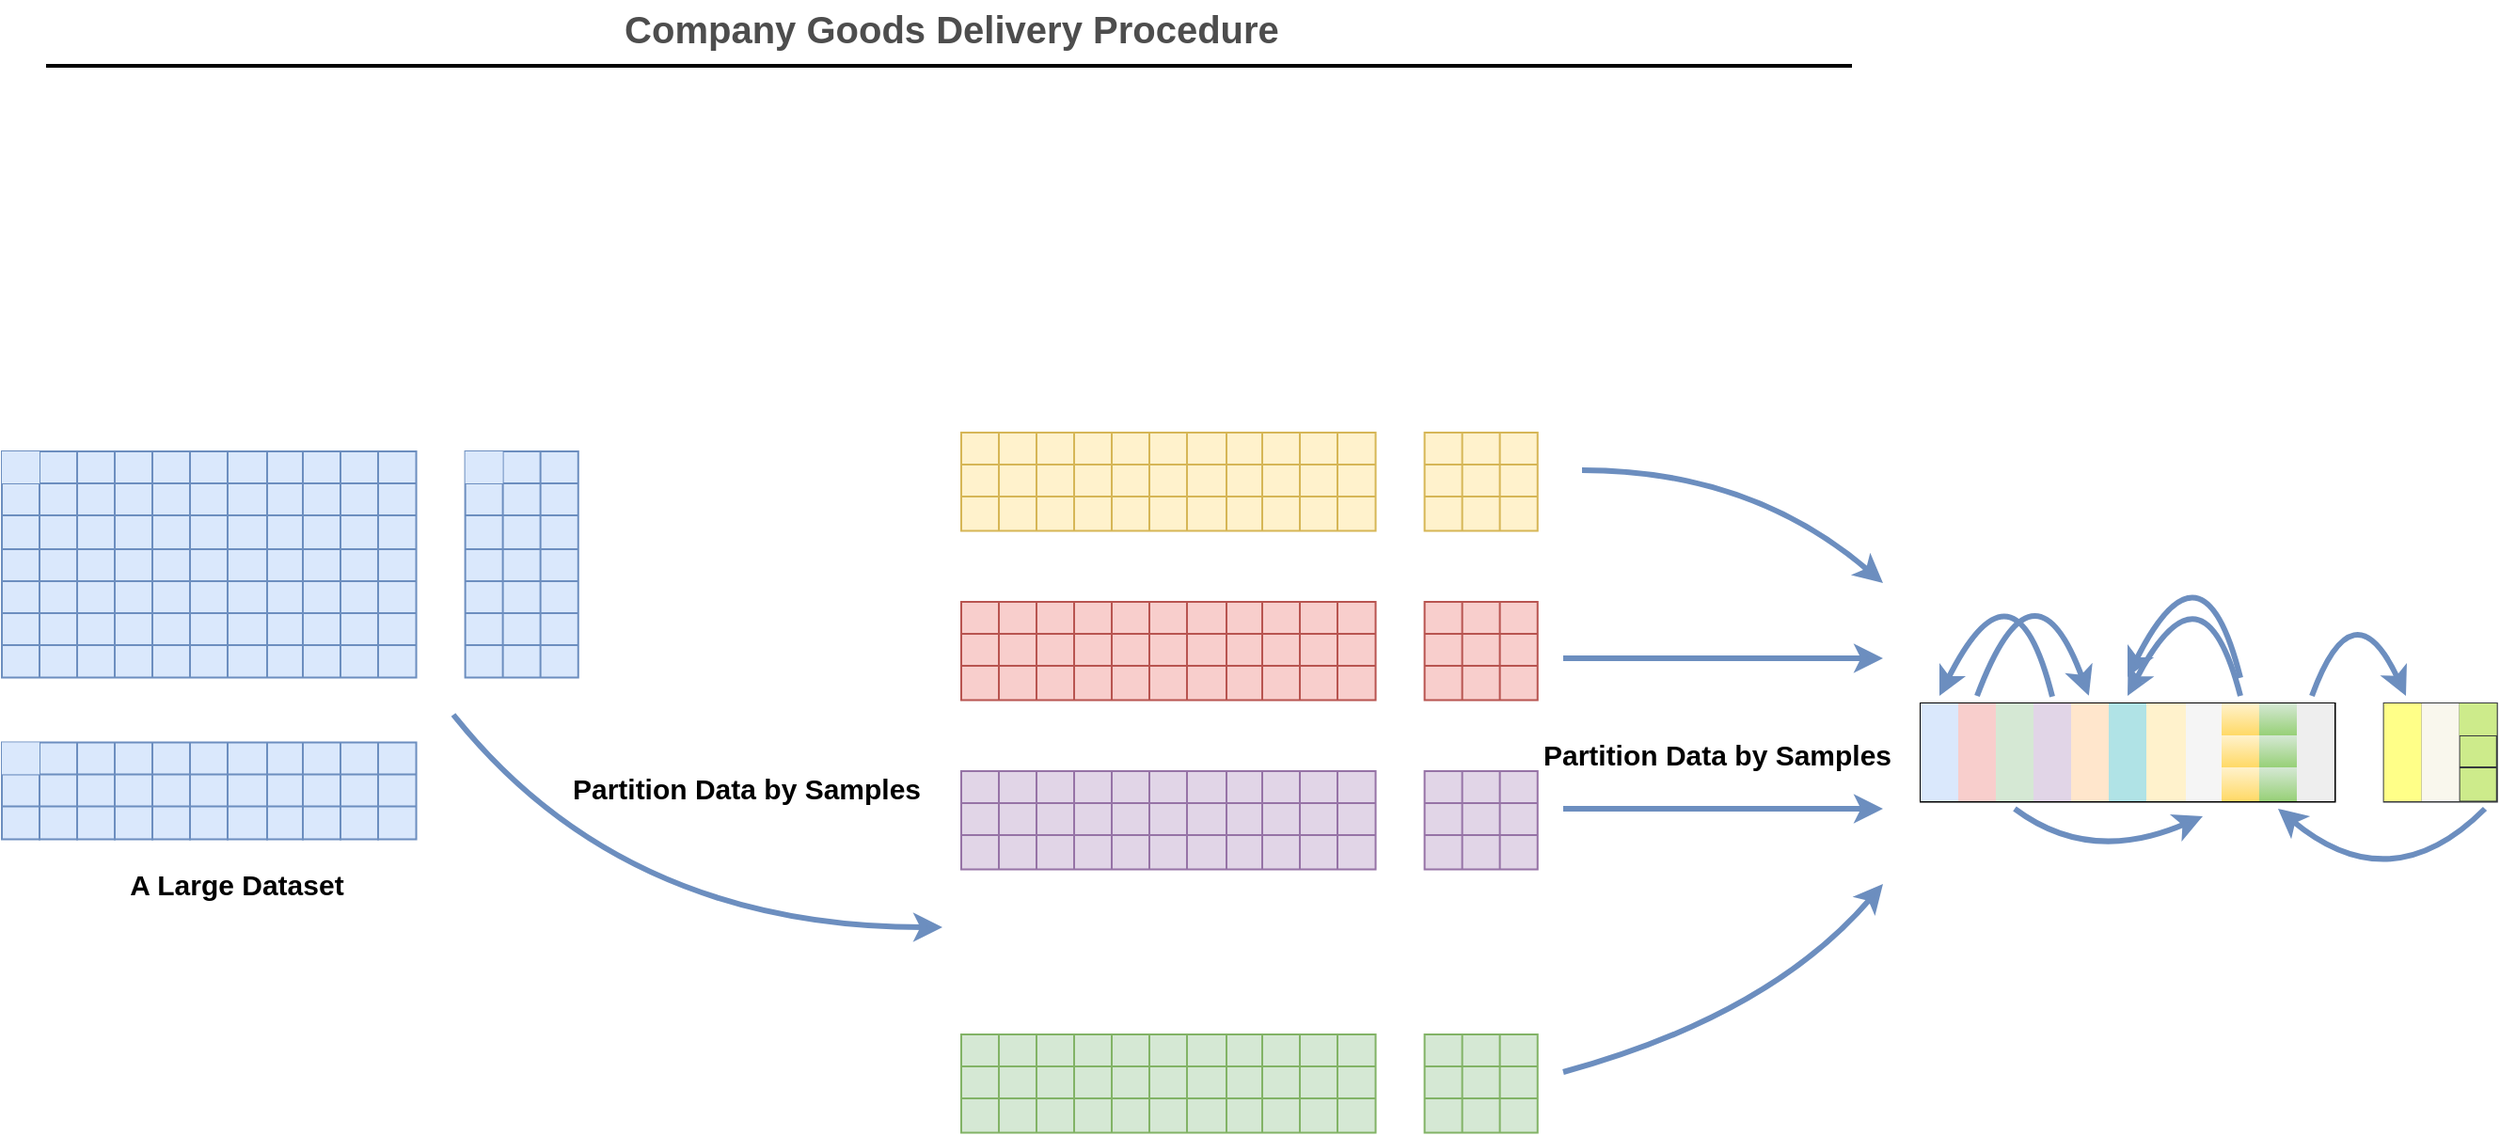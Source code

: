 <mxfile version="14.6.12" type="github"><diagram id="C2fSY1v2SiZeoUbDoYyL" name="Page-1"><mxGraphModel dx="1422" dy="756" grid="1" gridSize="10" guides="1" tooltips="1" connect="1" arrows="1" fold="1" page="1" pageScale="1" pageWidth="1169" pageHeight="827" math="0" shadow="0"><root><mxCell id="0"/><mxCell id="1" parent="0"/><mxCell id="3ne1QswCM8ZiEu4GHsYG-31" value="Company Goods Delivery Procedure" style="text;html=1;strokeColor=none;fillColor=none;align=center;verticalAlign=middle;whiteSpace=wrap;rounded=0;fontStyle=1;fontSize=20;fontColor=#4D4D4D;" parent="1" vertex="1"><mxGeometry x="189.5" y="50" width="790" height="30" as="geometry"/></mxCell><mxCell id="3ne1QswCM8ZiEu4GHsYG-32" value="" style="line;strokeWidth=2;html=1;fontSize=20;fontColor=#4D4D4D;" parent="1" vertex="1"><mxGeometry x="103.5" y="80" width="960" height="10" as="geometry"/></mxCell><mxCell id="a26AJM-rwXRtVPslReEs-317" value="" style="group" vertex="1" connectable="0" parent="1"><mxGeometry x="80" y="190" width="504.5" height="335.944" as="geometry"/></mxCell><mxCell id="a26AJM-rwXRtVPslReEs-693" value="" style="group" vertex="1" connectable="0" parent="a26AJM-rwXRtVPslReEs-317"><mxGeometry y="100" width="409.75" height="235.944" as="geometry"/></mxCell><mxCell id="a26AJM-rwXRtVPslReEs-318" value="" style="group" vertex="1" connectable="0" parent="a26AJM-rwXRtVPslReEs-693"><mxGeometry width="306.383" height="206.25" as="geometry"/></mxCell><mxCell id="a26AJM-rwXRtVPslReEs-28" value="" style="shape=table;html=1;whiteSpace=wrap;startSize=0;container=1;collapsible=0;childLayout=tableLayout;fillColor=#dae8fc;strokeColor=#6c8ebf;" vertex="1" parent="a26AJM-rwXRtVPslReEs-318"><mxGeometry width="220.275" height="120.312" as="geometry"/></mxCell><mxCell id="a26AJM-rwXRtVPslReEs-125" style="shape=partialRectangle;html=1;whiteSpace=wrap;collapsible=0;dropTarget=0;pointerEvents=0;fillColor=none;top=0;left=0;bottom=0;right=0;points=[[0,0.5],[1,0.5]];portConstraint=eastwest;" vertex="1" parent="a26AJM-rwXRtVPslReEs-28"><mxGeometry width="220.275" height="17" as="geometry"/></mxCell><mxCell id="a26AJM-rwXRtVPslReEs-126" style="shape=partialRectangle;html=1;whiteSpace=wrap;connectable=0;fillColor=#dae8fc;top=0;left=0;bottom=0;right=0;overflow=hidden;strokeColor=#6c8ebf;" vertex="1" parent="a26AJM-rwXRtVPslReEs-125"><mxGeometry width="20" height="17" as="geometry"/></mxCell><mxCell id="a26AJM-rwXRtVPslReEs-127" style="shape=partialRectangle;html=1;whiteSpace=wrap;connectable=0;fillColor=none;top=0;left=0;bottom=0;right=0;overflow=hidden;" vertex="1" parent="a26AJM-rwXRtVPslReEs-125"><mxGeometry x="20" width="20" height="17" as="geometry"/></mxCell><mxCell id="a26AJM-rwXRtVPslReEs-128" style="shape=partialRectangle;html=1;whiteSpace=wrap;connectable=0;fillColor=none;top=0;left=0;bottom=0;right=0;overflow=hidden;" vertex="1" parent="a26AJM-rwXRtVPslReEs-125"><mxGeometry x="40" width="20" height="17" as="geometry"/></mxCell><mxCell id="a26AJM-rwXRtVPslReEs-129" style="shape=partialRectangle;html=1;whiteSpace=wrap;connectable=0;fillColor=none;top=0;left=0;bottom=0;right=0;overflow=hidden;" vertex="1" parent="a26AJM-rwXRtVPslReEs-125"><mxGeometry x="60" width="20" height="17" as="geometry"/></mxCell><mxCell id="a26AJM-rwXRtVPslReEs-130" style="shape=partialRectangle;html=1;whiteSpace=wrap;connectable=0;fillColor=none;top=0;left=0;bottom=0;right=0;overflow=hidden;" vertex="1" parent="a26AJM-rwXRtVPslReEs-125"><mxGeometry x="80" width="20" height="17" as="geometry"/></mxCell><mxCell id="a26AJM-rwXRtVPslReEs-131" style="shape=partialRectangle;html=1;whiteSpace=wrap;connectable=0;fillColor=none;top=0;left=0;bottom=0;right=0;overflow=hidden;" vertex="1" parent="a26AJM-rwXRtVPslReEs-125"><mxGeometry x="100" width="20" height="17" as="geometry"/></mxCell><mxCell id="a26AJM-rwXRtVPslReEs-132" style="shape=partialRectangle;html=1;whiteSpace=wrap;connectable=0;fillColor=none;top=0;left=0;bottom=0;right=0;overflow=hidden;" vertex="1" parent="a26AJM-rwXRtVPslReEs-125"><mxGeometry x="120" width="21" height="17" as="geometry"/></mxCell><mxCell id="a26AJM-rwXRtVPslReEs-133" style="shape=partialRectangle;html=1;whiteSpace=wrap;connectable=0;fillColor=none;top=0;left=0;bottom=0;right=0;overflow=hidden;" vertex="1" parent="a26AJM-rwXRtVPslReEs-125"><mxGeometry x="141" width="19" height="17" as="geometry"/></mxCell><mxCell id="a26AJM-rwXRtVPslReEs-134" style="shape=partialRectangle;html=1;whiteSpace=wrap;connectable=0;fillColor=none;top=0;left=0;bottom=0;right=0;overflow=hidden;" vertex="1" parent="a26AJM-rwXRtVPslReEs-125"><mxGeometry x="160" width="20" height="17" as="geometry"/></mxCell><mxCell id="a26AJM-rwXRtVPslReEs-135" style="shape=partialRectangle;html=1;whiteSpace=wrap;connectable=0;fillColor=none;top=0;left=0;bottom=0;right=0;overflow=hidden;" vertex="1" parent="a26AJM-rwXRtVPslReEs-125"><mxGeometry x="180" width="20" height="17" as="geometry"/></mxCell><mxCell id="a26AJM-rwXRtVPslReEs-136" style="shape=partialRectangle;html=1;whiteSpace=wrap;connectable=0;fillColor=none;top=0;left=0;bottom=0;right=0;overflow=hidden;" vertex="1" parent="a26AJM-rwXRtVPslReEs-125"><mxGeometry x="200" width="20" height="17" as="geometry"/></mxCell><mxCell id="a26AJM-rwXRtVPslReEs-113" style="shape=partialRectangle;html=1;whiteSpace=wrap;collapsible=0;dropTarget=0;pointerEvents=0;fillColor=none;top=0;left=0;bottom=0;right=0;points=[[0,0.5],[1,0.5]];portConstraint=eastwest;" vertex="1" parent="a26AJM-rwXRtVPslReEs-28"><mxGeometry y="17" width="220.275" height="17" as="geometry"/></mxCell><mxCell id="a26AJM-rwXRtVPslReEs-114" style="shape=partialRectangle;html=1;whiteSpace=wrap;connectable=0;fillColor=none;top=0;left=0;bottom=0;right=0;overflow=hidden;" vertex="1" parent="a26AJM-rwXRtVPslReEs-113"><mxGeometry width="20" height="17" as="geometry"/></mxCell><mxCell id="a26AJM-rwXRtVPslReEs-115" style="shape=partialRectangle;html=1;whiteSpace=wrap;connectable=0;fillColor=none;top=0;left=0;bottom=0;right=0;overflow=hidden;" vertex="1" parent="a26AJM-rwXRtVPslReEs-113"><mxGeometry x="20" width="20" height="17" as="geometry"/></mxCell><mxCell id="a26AJM-rwXRtVPslReEs-116" style="shape=partialRectangle;html=1;whiteSpace=wrap;connectable=0;fillColor=none;top=0;left=0;bottom=0;right=0;overflow=hidden;" vertex="1" parent="a26AJM-rwXRtVPslReEs-113"><mxGeometry x="40" width="20" height="17" as="geometry"/></mxCell><mxCell id="a26AJM-rwXRtVPslReEs-117" style="shape=partialRectangle;html=1;whiteSpace=wrap;connectable=0;fillColor=none;top=0;left=0;bottom=0;right=0;overflow=hidden;" vertex="1" parent="a26AJM-rwXRtVPslReEs-113"><mxGeometry x="60" width="20" height="17" as="geometry"/></mxCell><mxCell id="a26AJM-rwXRtVPslReEs-118" style="shape=partialRectangle;html=1;whiteSpace=wrap;connectable=0;fillColor=none;top=0;left=0;bottom=0;right=0;overflow=hidden;" vertex="1" parent="a26AJM-rwXRtVPslReEs-113"><mxGeometry x="80" width="20" height="17" as="geometry"/></mxCell><mxCell id="a26AJM-rwXRtVPslReEs-119" style="shape=partialRectangle;html=1;whiteSpace=wrap;connectable=0;fillColor=none;top=0;left=0;bottom=0;right=0;overflow=hidden;" vertex="1" parent="a26AJM-rwXRtVPslReEs-113"><mxGeometry x="100" width="20" height="17" as="geometry"/></mxCell><mxCell id="a26AJM-rwXRtVPslReEs-120" style="shape=partialRectangle;html=1;whiteSpace=wrap;connectable=0;fillColor=none;top=0;left=0;bottom=0;right=0;overflow=hidden;" vertex="1" parent="a26AJM-rwXRtVPslReEs-113"><mxGeometry x="120" width="21" height="17" as="geometry"/></mxCell><mxCell id="a26AJM-rwXRtVPslReEs-121" style="shape=partialRectangle;html=1;whiteSpace=wrap;connectable=0;fillColor=none;top=0;left=0;bottom=0;right=0;overflow=hidden;" vertex="1" parent="a26AJM-rwXRtVPslReEs-113"><mxGeometry x="141" width="19" height="17" as="geometry"/></mxCell><mxCell id="a26AJM-rwXRtVPslReEs-122" style="shape=partialRectangle;html=1;whiteSpace=wrap;connectable=0;fillColor=none;top=0;left=0;bottom=0;right=0;overflow=hidden;" vertex="1" parent="a26AJM-rwXRtVPslReEs-113"><mxGeometry x="160" width="20" height="17" as="geometry"/></mxCell><mxCell id="a26AJM-rwXRtVPslReEs-123" style="shape=partialRectangle;html=1;whiteSpace=wrap;connectable=0;fillColor=none;top=0;left=0;bottom=0;right=0;overflow=hidden;" vertex="1" parent="a26AJM-rwXRtVPslReEs-113"><mxGeometry x="180" width="20" height="17" as="geometry"/></mxCell><mxCell id="a26AJM-rwXRtVPslReEs-124" style="shape=partialRectangle;html=1;whiteSpace=wrap;connectable=0;fillColor=none;top=0;left=0;bottom=0;right=0;overflow=hidden;" vertex="1" parent="a26AJM-rwXRtVPslReEs-113"><mxGeometry x="200" width="20" height="17" as="geometry"/></mxCell><mxCell id="a26AJM-rwXRtVPslReEs-83" style="shape=partialRectangle;html=1;whiteSpace=wrap;collapsible=0;dropTarget=0;pointerEvents=0;fillColor=none;top=0;left=0;bottom=0;right=0;points=[[0,0.5],[1,0.5]];portConstraint=eastwest;" vertex="1" parent="a26AJM-rwXRtVPslReEs-28"><mxGeometry y="34" width="220.275" height="18" as="geometry"/></mxCell><mxCell id="a26AJM-rwXRtVPslReEs-106" style="shape=partialRectangle;html=1;whiteSpace=wrap;connectable=0;fillColor=none;top=0;left=0;bottom=0;right=0;overflow=hidden;" vertex="1" parent="a26AJM-rwXRtVPslReEs-83"><mxGeometry width="20" height="18" as="geometry"/></mxCell><mxCell id="a26AJM-rwXRtVPslReEs-99" style="shape=partialRectangle;html=1;whiteSpace=wrap;connectable=0;fillColor=none;top=0;left=0;bottom=0;right=0;overflow=hidden;" vertex="1" parent="a26AJM-rwXRtVPslReEs-83"><mxGeometry x="20" width="20" height="18" as="geometry"/></mxCell><mxCell id="a26AJM-rwXRtVPslReEs-92" style="shape=partialRectangle;html=1;whiteSpace=wrap;connectable=0;fillColor=none;top=0;left=0;bottom=0;right=0;overflow=hidden;" vertex="1" parent="a26AJM-rwXRtVPslReEs-83"><mxGeometry x="40" width="20" height="18" as="geometry"/></mxCell><mxCell id="a26AJM-rwXRtVPslReEs-84" style="shape=partialRectangle;html=1;whiteSpace=wrap;connectable=0;fillColor=none;top=0;left=0;bottom=0;right=0;overflow=hidden;" vertex="1" parent="a26AJM-rwXRtVPslReEs-83"><mxGeometry x="60" width="20" height="18" as="geometry"/></mxCell><mxCell id="a26AJM-rwXRtVPslReEs-85" style="shape=partialRectangle;html=1;whiteSpace=wrap;connectable=0;fillColor=none;top=0;left=0;bottom=0;right=0;overflow=hidden;" vertex="1" parent="a26AJM-rwXRtVPslReEs-83"><mxGeometry x="80" width="20" height="18" as="geometry"/></mxCell><mxCell id="a26AJM-rwXRtVPslReEs-86" style="shape=partialRectangle;html=1;whiteSpace=wrap;connectable=0;fillColor=none;top=0;left=0;bottom=0;right=0;overflow=hidden;" vertex="1" parent="a26AJM-rwXRtVPslReEs-83"><mxGeometry x="100" width="20" height="18" as="geometry"/></mxCell><mxCell id="a26AJM-rwXRtVPslReEs-87" style="shape=partialRectangle;html=1;whiteSpace=wrap;connectable=0;fillColor=none;top=0;left=0;bottom=0;right=0;overflow=hidden;" vertex="1" parent="a26AJM-rwXRtVPslReEs-83"><mxGeometry x="120" width="21" height="18" as="geometry"/></mxCell><mxCell id="a26AJM-rwXRtVPslReEs-88" style="shape=partialRectangle;html=1;whiteSpace=wrap;connectable=0;fillColor=none;top=0;left=0;bottom=0;right=0;overflow=hidden;" vertex="1" parent="a26AJM-rwXRtVPslReEs-83"><mxGeometry x="141" width="19" height="18" as="geometry"/></mxCell><mxCell id="a26AJM-rwXRtVPslReEs-89" style="shape=partialRectangle;html=1;whiteSpace=wrap;connectable=0;fillColor=none;top=0;left=0;bottom=0;right=0;overflow=hidden;" vertex="1" parent="a26AJM-rwXRtVPslReEs-83"><mxGeometry x="160" width="20" height="18" as="geometry"/></mxCell><mxCell id="a26AJM-rwXRtVPslReEs-90" style="shape=partialRectangle;html=1;whiteSpace=wrap;connectable=0;fillColor=none;top=0;left=0;bottom=0;right=0;overflow=hidden;" vertex="1" parent="a26AJM-rwXRtVPslReEs-83"><mxGeometry x="180" width="20" height="18" as="geometry"/></mxCell><mxCell id="a26AJM-rwXRtVPslReEs-91" style="shape=partialRectangle;html=1;whiteSpace=wrap;connectable=0;fillColor=none;top=0;left=0;bottom=0;right=0;overflow=hidden;" vertex="1" parent="a26AJM-rwXRtVPslReEs-83"><mxGeometry x="200" width="20" height="18" as="geometry"/></mxCell><mxCell id="a26AJM-rwXRtVPslReEs-74" style="shape=partialRectangle;html=1;whiteSpace=wrap;collapsible=0;dropTarget=0;pointerEvents=0;fillColor=none;top=0;left=0;bottom=0;right=0;points=[[0,0.5],[1,0.5]];portConstraint=eastwest;" vertex="1" parent="a26AJM-rwXRtVPslReEs-28"><mxGeometry y="52" width="220.275" height="17" as="geometry"/></mxCell><mxCell id="a26AJM-rwXRtVPslReEs-107" style="shape=partialRectangle;html=1;whiteSpace=wrap;connectable=0;fillColor=none;top=0;left=0;bottom=0;right=0;overflow=hidden;" vertex="1" parent="a26AJM-rwXRtVPslReEs-74"><mxGeometry width="20" height="17" as="geometry"/></mxCell><mxCell id="a26AJM-rwXRtVPslReEs-100" style="shape=partialRectangle;html=1;whiteSpace=wrap;connectable=0;fillColor=none;top=0;left=0;bottom=0;right=0;overflow=hidden;" vertex="1" parent="a26AJM-rwXRtVPslReEs-74"><mxGeometry x="20" width="20" height="17" as="geometry"/></mxCell><mxCell id="a26AJM-rwXRtVPslReEs-93" style="shape=partialRectangle;html=1;whiteSpace=wrap;connectable=0;fillColor=none;top=0;left=0;bottom=0;right=0;overflow=hidden;" vertex="1" parent="a26AJM-rwXRtVPslReEs-74"><mxGeometry x="40" width="20" height="17" as="geometry"/></mxCell><mxCell id="a26AJM-rwXRtVPslReEs-75" style="shape=partialRectangle;html=1;whiteSpace=wrap;connectable=0;fillColor=none;top=0;left=0;bottom=0;right=0;overflow=hidden;" vertex="1" parent="a26AJM-rwXRtVPslReEs-74"><mxGeometry x="60" width="20" height="17" as="geometry"/></mxCell><mxCell id="a26AJM-rwXRtVPslReEs-76" style="shape=partialRectangle;html=1;whiteSpace=wrap;connectable=0;fillColor=none;top=0;left=0;bottom=0;right=0;overflow=hidden;" vertex="1" parent="a26AJM-rwXRtVPslReEs-74"><mxGeometry x="80" width="20" height="17" as="geometry"/></mxCell><mxCell id="a26AJM-rwXRtVPslReEs-77" style="shape=partialRectangle;html=1;whiteSpace=wrap;connectable=0;fillColor=none;top=0;left=0;bottom=0;right=0;overflow=hidden;" vertex="1" parent="a26AJM-rwXRtVPslReEs-74"><mxGeometry x="100" width="20" height="17" as="geometry"/></mxCell><mxCell id="a26AJM-rwXRtVPslReEs-78" style="shape=partialRectangle;html=1;whiteSpace=wrap;connectable=0;fillColor=none;top=0;left=0;bottom=0;right=0;overflow=hidden;" vertex="1" parent="a26AJM-rwXRtVPslReEs-74"><mxGeometry x="120" width="21" height="17" as="geometry"/></mxCell><mxCell id="a26AJM-rwXRtVPslReEs-79" style="shape=partialRectangle;html=1;whiteSpace=wrap;connectable=0;fillColor=none;top=0;left=0;bottom=0;right=0;overflow=hidden;" vertex="1" parent="a26AJM-rwXRtVPslReEs-74"><mxGeometry x="141" width="19" height="17" as="geometry"/></mxCell><mxCell id="a26AJM-rwXRtVPslReEs-80" style="shape=partialRectangle;html=1;whiteSpace=wrap;connectable=0;fillColor=none;top=0;left=0;bottom=0;right=0;overflow=hidden;" vertex="1" parent="a26AJM-rwXRtVPslReEs-74"><mxGeometry x="160" width="20" height="17" as="geometry"/></mxCell><mxCell id="a26AJM-rwXRtVPslReEs-81" style="shape=partialRectangle;html=1;whiteSpace=wrap;connectable=0;fillColor=none;top=0;left=0;bottom=0;right=0;overflow=hidden;" vertex="1" parent="a26AJM-rwXRtVPslReEs-74"><mxGeometry x="180" width="20" height="17" as="geometry"/></mxCell><mxCell id="a26AJM-rwXRtVPslReEs-82" style="shape=partialRectangle;html=1;whiteSpace=wrap;connectable=0;fillColor=none;top=0;left=0;bottom=0;right=0;overflow=hidden;" vertex="1" parent="a26AJM-rwXRtVPslReEs-74"><mxGeometry x="200" width="20" height="17" as="geometry"/></mxCell><mxCell id="a26AJM-rwXRtVPslReEs-65" style="shape=partialRectangle;html=1;whiteSpace=wrap;collapsible=0;dropTarget=0;pointerEvents=0;fillColor=none;top=0;left=0;bottom=0;right=0;points=[[0,0.5],[1,0.5]];portConstraint=eastwest;" vertex="1" parent="a26AJM-rwXRtVPslReEs-28"><mxGeometry y="69" width="220.275" height="17" as="geometry"/></mxCell><mxCell id="a26AJM-rwXRtVPslReEs-108" style="shape=partialRectangle;html=1;whiteSpace=wrap;connectable=0;fillColor=none;top=0;left=0;bottom=0;right=0;overflow=hidden;" vertex="1" parent="a26AJM-rwXRtVPslReEs-65"><mxGeometry width="20" height="17" as="geometry"/></mxCell><mxCell id="a26AJM-rwXRtVPslReEs-101" style="shape=partialRectangle;html=1;whiteSpace=wrap;connectable=0;fillColor=none;top=0;left=0;bottom=0;right=0;overflow=hidden;" vertex="1" parent="a26AJM-rwXRtVPslReEs-65"><mxGeometry x="20" width="20" height="17" as="geometry"/></mxCell><mxCell id="a26AJM-rwXRtVPslReEs-94" style="shape=partialRectangle;html=1;whiteSpace=wrap;connectable=0;fillColor=none;top=0;left=0;bottom=0;right=0;overflow=hidden;" vertex="1" parent="a26AJM-rwXRtVPslReEs-65"><mxGeometry x="40" width="20" height="17" as="geometry"/></mxCell><mxCell id="a26AJM-rwXRtVPslReEs-66" style="shape=partialRectangle;html=1;whiteSpace=wrap;connectable=0;fillColor=none;top=0;left=0;bottom=0;right=0;overflow=hidden;" vertex="1" parent="a26AJM-rwXRtVPslReEs-65"><mxGeometry x="60" width="20" height="17" as="geometry"/></mxCell><mxCell id="a26AJM-rwXRtVPslReEs-67" style="shape=partialRectangle;html=1;whiteSpace=wrap;connectable=0;fillColor=none;top=0;left=0;bottom=0;right=0;overflow=hidden;" vertex="1" parent="a26AJM-rwXRtVPslReEs-65"><mxGeometry x="80" width="20" height="17" as="geometry"/></mxCell><mxCell id="a26AJM-rwXRtVPslReEs-68" style="shape=partialRectangle;html=1;whiteSpace=wrap;connectable=0;fillColor=none;top=0;left=0;bottom=0;right=0;overflow=hidden;" vertex="1" parent="a26AJM-rwXRtVPslReEs-65"><mxGeometry x="100" width="20" height="17" as="geometry"/></mxCell><mxCell id="a26AJM-rwXRtVPslReEs-69" style="shape=partialRectangle;html=1;whiteSpace=wrap;connectable=0;fillColor=none;top=0;left=0;bottom=0;right=0;overflow=hidden;" vertex="1" parent="a26AJM-rwXRtVPslReEs-65"><mxGeometry x="120" width="21" height="17" as="geometry"/></mxCell><mxCell id="a26AJM-rwXRtVPslReEs-70" style="shape=partialRectangle;html=1;whiteSpace=wrap;connectable=0;fillColor=none;top=0;left=0;bottom=0;right=0;overflow=hidden;" vertex="1" parent="a26AJM-rwXRtVPslReEs-65"><mxGeometry x="141" width="19" height="17" as="geometry"/></mxCell><mxCell id="a26AJM-rwXRtVPslReEs-71" style="shape=partialRectangle;html=1;whiteSpace=wrap;connectable=0;fillColor=none;top=0;left=0;bottom=0;right=0;overflow=hidden;" vertex="1" parent="a26AJM-rwXRtVPslReEs-65"><mxGeometry x="160" width="20" height="17" as="geometry"/></mxCell><mxCell id="a26AJM-rwXRtVPslReEs-72" style="shape=partialRectangle;html=1;whiteSpace=wrap;connectable=0;fillColor=none;top=0;left=0;bottom=0;right=0;overflow=hidden;" vertex="1" parent="a26AJM-rwXRtVPslReEs-65"><mxGeometry x="180" width="20" height="17" as="geometry"/></mxCell><mxCell id="a26AJM-rwXRtVPslReEs-73" style="shape=partialRectangle;html=1;whiteSpace=wrap;connectable=0;fillColor=none;top=0;left=0;bottom=0;right=0;overflow=hidden;" vertex="1" parent="a26AJM-rwXRtVPslReEs-65"><mxGeometry x="200" width="20" height="17" as="geometry"/></mxCell><mxCell id="a26AJM-rwXRtVPslReEs-56" style="shape=partialRectangle;html=1;whiteSpace=wrap;collapsible=0;dropTarget=0;pointerEvents=0;fillColor=none;top=0;left=0;bottom=0;right=0;points=[[0,0.5],[1,0.5]];portConstraint=eastwest;" vertex="1" parent="a26AJM-rwXRtVPslReEs-28"><mxGeometry y="86" width="220.275" height="17" as="geometry"/></mxCell><mxCell id="a26AJM-rwXRtVPslReEs-109" style="shape=partialRectangle;html=1;whiteSpace=wrap;connectable=0;fillColor=none;top=0;left=0;bottom=0;right=0;overflow=hidden;" vertex="1" parent="a26AJM-rwXRtVPslReEs-56"><mxGeometry width="20" height="17" as="geometry"/></mxCell><mxCell id="a26AJM-rwXRtVPslReEs-102" style="shape=partialRectangle;html=1;whiteSpace=wrap;connectable=0;fillColor=none;top=0;left=0;bottom=0;right=0;overflow=hidden;" vertex="1" parent="a26AJM-rwXRtVPslReEs-56"><mxGeometry x="20" width="20" height="17" as="geometry"/></mxCell><mxCell id="a26AJM-rwXRtVPslReEs-95" style="shape=partialRectangle;html=1;whiteSpace=wrap;connectable=0;fillColor=none;top=0;left=0;bottom=0;right=0;overflow=hidden;" vertex="1" parent="a26AJM-rwXRtVPslReEs-56"><mxGeometry x="40" width="20" height="17" as="geometry"/></mxCell><mxCell id="a26AJM-rwXRtVPslReEs-57" style="shape=partialRectangle;html=1;whiteSpace=wrap;connectable=0;fillColor=none;top=0;left=0;bottom=0;right=0;overflow=hidden;" vertex="1" parent="a26AJM-rwXRtVPslReEs-56"><mxGeometry x="60" width="20" height="17" as="geometry"/></mxCell><mxCell id="a26AJM-rwXRtVPslReEs-58" style="shape=partialRectangle;html=1;whiteSpace=wrap;connectable=0;fillColor=none;top=0;left=0;bottom=0;right=0;overflow=hidden;" vertex="1" parent="a26AJM-rwXRtVPslReEs-56"><mxGeometry x="80" width="20" height="17" as="geometry"/></mxCell><mxCell id="a26AJM-rwXRtVPslReEs-59" style="shape=partialRectangle;html=1;whiteSpace=wrap;connectable=0;fillColor=none;top=0;left=0;bottom=0;right=0;overflow=hidden;" vertex="1" parent="a26AJM-rwXRtVPslReEs-56"><mxGeometry x="100" width="20" height="17" as="geometry"/></mxCell><mxCell id="a26AJM-rwXRtVPslReEs-60" style="shape=partialRectangle;html=1;whiteSpace=wrap;connectable=0;fillColor=none;top=0;left=0;bottom=0;right=0;overflow=hidden;" vertex="1" parent="a26AJM-rwXRtVPslReEs-56"><mxGeometry x="120" width="21" height="17" as="geometry"/></mxCell><mxCell id="a26AJM-rwXRtVPslReEs-61" style="shape=partialRectangle;html=1;whiteSpace=wrap;connectable=0;fillColor=none;top=0;left=0;bottom=0;right=0;overflow=hidden;" vertex="1" parent="a26AJM-rwXRtVPslReEs-56"><mxGeometry x="141" width="19" height="17" as="geometry"/></mxCell><mxCell id="a26AJM-rwXRtVPslReEs-62" style="shape=partialRectangle;html=1;whiteSpace=wrap;connectable=0;fillColor=none;top=0;left=0;bottom=0;right=0;overflow=hidden;" vertex="1" parent="a26AJM-rwXRtVPslReEs-56"><mxGeometry x="160" width="20" height="17" as="geometry"/></mxCell><mxCell id="a26AJM-rwXRtVPslReEs-63" style="shape=partialRectangle;html=1;whiteSpace=wrap;connectable=0;fillColor=none;top=0;left=0;bottom=0;right=0;overflow=hidden;" vertex="1" parent="a26AJM-rwXRtVPslReEs-56"><mxGeometry x="180" width="20" height="17" as="geometry"/></mxCell><mxCell id="a26AJM-rwXRtVPslReEs-64" style="shape=partialRectangle;html=1;whiteSpace=wrap;connectable=0;fillColor=none;top=0;left=0;bottom=0;right=0;overflow=hidden;" vertex="1" parent="a26AJM-rwXRtVPslReEs-56"><mxGeometry x="200" width="20" height="17" as="geometry"/></mxCell><mxCell id="a26AJM-rwXRtVPslReEs-29" value="" style="shape=partialRectangle;html=1;whiteSpace=wrap;collapsible=0;dropTarget=0;pointerEvents=0;fillColor=none;top=0;left=0;bottom=0;right=0;points=[[0,0.5],[1,0.5]];portConstraint=eastwest;" vertex="1" parent="a26AJM-rwXRtVPslReEs-28"><mxGeometry y="103" width="220.275" height="17" as="geometry"/></mxCell><mxCell id="a26AJM-rwXRtVPslReEs-110" style="shape=partialRectangle;html=1;whiteSpace=wrap;connectable=0;fillColor=none;top=0;left=0;bottom=0;right=0;overflow=hidden;" vertex="1" parent="a26AJM-rwXRtVPslReEs-29"><mxGeometry width="20" height="17" as="geometry"/></mxCell><mxCell id="a26AJM-rwXRtVPslReEs-103" style="shape=partialRectangle;html=1;whiteSpace=wrap;connectable=0;fillColor=none;top=0;left=0;bottom=0;right=0;overflow=hidden;" vertex="1" parent="a26AJM-rwXRtVPslReEs-29"><mxGeometry x="20" width="20" height="17" as="geometry"/></mxCell><mxCell id="a26AJM-rwXRtVPslReEs-96" style="shape=partialRectangle;html=1;whiteSpace=wrap;connectable=0;fillColor=none;top=0;left=0;bottom=0;right=0;overflow=hidden;" vertex="1" parent="a26AJM-rwXRtVPslReEs-29"><mxGeometry x="40" width="20" height="17" as="geometry"/></mxCell><mxCell id="a26AJM-rwXRtVPslReEs-50" style="shape=partialRectangle;html=1;whiteSpace=wrap;connectable=0;fillColor=none;top=0;left=0;bottom=0;right=0;overflow=hidden;" vertex="1" parent="a26AJM-rwXRtVPslReEs-29"><mxGeometry x="60" width="20" height="17" as="geometry"/></mxCell><mxCell id="a26AJM-rwXRtVPslReEs-47" style="shape=partialRectangle;html=1;whiteSpace=wrap;connectable=0;fillColor=none;top=0;left=0;bottom=0;right=0;overflow=hidden;" vertex="1" parent="a26AJM-rwXRtVPslReEs-29"><mxGeometry x="80" width="20" height="17" as="geometry"/></mxCell><mxCell id="a26AJM-rwXRtVPslReEs-44" style="shape=partialRectangle;html=1;whiteSpace=wrap;connectable=0;fillColor=none;top=0;left=0;bottom=0;right=0;overflow=hidden;" vertex="1" parent="a26AJM-rwXRtVPslReEs-29"><mxGeometry x="100" width="20" height="17" as="geometry"/></mxCell><mxCell id="a26AJM-rwXRtVPslReEs-41" style="shape=partialRectangle;html=1;whiteSpace=wrap;connectable=0;fillColor=none;top=0;left=0;bottom=0;right=0;overflow=hidden;" vertex="1" parent="a26AJM-rwXRtVPslReEs-29"><mxGeometry x="120" width="21" height="17" as="geometry"/></mxCell><mxCell id="a26AJM-rwXRtVPslReEs-30" value="" style="shape=partialRectangle;html=1;whiteSpace=wrap;connectable=0;fillColor=none;top=0;left=0;bottom=0;right=0;overflow=hidden;" vertex="1" parent="a26AJM-rwXRtVPslReEs-29"><mxGeometry x="141" width="19" height="17" as="geometry"/></mxCell><mxCell id="a26AJM-rwXRtVPslReEs-31" value="" style="shape=partialRectangle;html=1;whiteSpace=wrap;connectable=0;fillColor=none;top=0;left=0;bottom=0;right=0;overflow=hidden;" vertex="1" parent="a26AJM-rwXRtVPslReEs-29"><mxGeometry x="160" width="20" height="17" as="geometry"/></mxCell><mxCell id="a26AJM-rwXRtVPslReEs-32" value="" style="shape=partialRectangle;html=1;whiteSpace=wrap;connectable=0;fillColor=none;top=0;left=0;bottom=0;right=0;overflow=hidden;" vertex="1" parent="a26AJM-rwXRtVPslReEs-29"><mxGeometry x="180" width="20" height="17" as="geometry"/></mxCell><mxCell id="a26AJM-rwXRtVPslReEs-53" style="shape=partialRectangle;html=1;whiteSpace=wrap;connectable=0;fillColor=none;top=0;left=0;bottom=0;right=0;overflow=hidden;" vertex="1" parent="a26AJM-rwXRtVPslReEs-29"><mxGeometry x="200" width="20" height="17" as="geometry"/></mxCell><mxCell id="a26AJM-rwXRtVPslReEs-137" value="" style="shape=table;html=1;whiteSpace=wrap;startSize=0;container=1;collapsible=0;childLayout=tableLayout;fillColor=#dae8fc;strokeColor=#6c8ebf;" vertex="1" parent="a26AJM-rwXRtVPslReEs-318"><mxGeometry y="154.688" width="220.275" height="51.562" as="geometry"/></mxCell><mxCell id="a26AJM-rwXRtVPslReEs-138" style="shape=partialRectangle;html=1;whiteSpace=wrap;collapsible=0;dropTarget=0;pointerEvents=0;fillColor=none;top=0;left=0;bottom=0;right=0;points=[[0,0.5],[1,0.5]];portConstraint=eastwest;" vertex="1" parent="a26AJM-rwXRtVPslReEs-137"><mxGeometry width="220.275" height="17" as="geometry"/></mxCell><mxCell id="a26AJM-rwXRtVPslReEs-139" style="shape=partialRectangle;html=1;whiteSpace=wrap;connectable=0;fillColor=#dae8fc;top=0;left=0;bottom=0;right=0;overflow=hidden;strokeColor=#6c8ebf;" vertex="1" parent="a26AJM-rwXRtVPslReEs-138"><mxGeometry width="20" height="17" as="geometry"/></mxCell><mxCell id="a26AJM-rwXRtVPslReEs-140" style="shape=partialRectangle;html=1;whiteSpace=wrap;connectable=0;fillColor=none;top=0;left=0;bottom=0;right=0;overflow=hidden;" vertex="1" parent="a26AJM-rwXRtVPslReEs-138"><mxGeometry x="20" width="20" height="17" as="geometry"/></mxCell><mxCell id="a26AJM-rwXRtVPslReEs-141" style="shape=partialRectangle;html=1;whiteSpace=wrap;connectable=0;fillColor=none;top=0;left=0;bottom=0;right=0;overflow=hidden;" vertex="1" parent="a26AJM-rwXRtVPslReEs-138"><mxGeometry x="40" width="20" height="17" as="geometry"/></mxCell><mxCell id="a26AJM-rwXRtVPslReEs-142" style="shape=partialRectangle;html=1;whiteSpace=wrap;connectable=0;fillColor=none;top=0;left=0;bottom=0;right=0;overflow=hidden;" vertex="1" parent="a26AJM-rwXRtVPslReEs-138"><mxGeometry x="60" width="20" height="17" as="geometry"/></mxCell><mxCell id="a26AJM-rwXRtVPslReEs-143" style="shape=partialRectangle;html=1;whiteSpace=wrap;connectable=0;fillColor=none;top=0;left=0;bottom=0;right=0;overflow=hidden;" vertex="1" parent="a26AJM-rwXRtVPslReEs-138"><mxGeometry x="80" width="20" height="17" as="geometry"/></mxCell><mxCell id="a26AJM-rwXRtVPslReEs-144" style="shape=partialRectangle;html=1;whiteSpace=wrap;connectable=0;fillColor=none;top=0;left=0;bottom=0;right=0;overflow=hidden;" vertex="1" parent="a26AJM-rwXRtVPslReEs-138"><mxGeometry x="100" width="20" height="17" as="geometry"/></mxCell><mxCell id="a26AJM-rwXRtVPslReEs-145" style="shape=partialRectangle;html=1;whiteSpace=wrap;connectable=0;fillColor=none;top=0;left=0;bottom=0;right=0;overflow=hidden;" vertex="1" parent="a26AJM-rwXRtVPslReEs-138"><mxGeometry x="120" width="21" height="17" as="geometry"/></mxCell><mxCell id="a26AJM-rwXRtVPslReEs-146" style="shape=partialRectangle;html=1;whiteSpace=wrap;connectable=0;fillColor=none;top=0;left=0;bottom=0;right=0;overflow=hidden;" vertex="1" parent="a26AJM-rwXRtVPslReEs-138"><mxGeometry x="141" width="19" height="17" as="geometry"/></mxCell><mxCell id="a26AJM-rwXRtVPslReEs-147" style="shape=partialRectangle;html=1;whiteSpace=wrap;connectable=0;fillColor=none;top=0;left=0;bottom=0;right=0;overflow=hidden;" vertex="1" parent="a26AJM-rwXRtVPslReEs-138"><mxGeometry x="160" width="20" height="17" as="geometry"/></mxCell><mxCell id="a26AJM-rwXRtVPslReEs-148" style="shape=partialRectangle;html=1;whiteSpace=wrap;connectable=0;fillColor=none;top=0;left=0;bottom=0;right=0;overflow=hidden;" vertex="1" parent="a26AJM-rwXRtVPslReEs-138"><mxGeometry x="180" width="20" height="17" as="geometry"/></mxCell><mxCell id="a26AJM-rwXRtVPslReEs-149" style="shape=partialRectangle;html=1;whiteSpace=wrap;connectable=0;fillColor=none;top=0;left=0;bottom=0;right=0;overflow=hidden;" vertex="1" parent="a26AJM-rwXRtVPslReEs-138"><mxGeometry x="200" width="20" height="17" as="geometry"/></mxCell><mxCell id="a26AJM-rwXRtVPslReEs-150" style="shape=partialRectangle;html=1;whiteSpace=wrap;collapsible=0;dropTarget=0;pointerEvents=0;fillColor=none;top=0;left=0;bottom=0;right=0;points=[[0,0.5],[1,0.5]];portConstraint=eastwest;" vertex="1" parent="a26AJM-rwXRtVPslReEs-137"><mxGeometry y="17" width="220.275" height="17" as="geometry"/></mxCell><mxCell id="a26AJM-rwXRtVPslReEs-151" style="shape=partialRectangle;html=1;whiteSpace=wrap;connectable=0;fillColor=none;top=0;left=0;bottom=0;right=0;overflow=hidden;" vertex="1" parent="a26AJM-rwXRtVPslReEs-150"><mxGeometry width="20" height="17" as="geometry"/></mxCell><mxCell id="a26AJM-rwXRtVPslReEs-152" style="shape=partialRectangle;html=1;whiteSpace=wrap;connectable=0;fillColor=none;top=0;left=0;bottom=0;right=0;overflow=hidden;" vertex="1" parent="a26AJM-rwXRtVPslReEs-150"><mxGeometry x="20" width="20" height="17" as="geometry"/></mxCell><mxCell id="a26AJM-rwXRtVPslReEs-153" style="shape=partialRectangle;html=1;whiteSpace=wrap;connectable=0;fillColor=none;top=0;left=0;bottom=0;right=0;overflow=hidden;" vertex="1" parent="a26AJM-rwXRtVPslReEs-150"><mxGeometry x="40" width="20" height="17" as="geometry"/></mxCell><mxCell id="a26AJM-rwXRtVPslReEs-154" style="shape=partialRectangle;html=1;whiteSpace=wrap;connectable=0;fillColor=none;top=0;left=0;bottom=0;right=0;overflow=hidden;" vertex="1" parent="a26AJM-rwXRtVPslReEs-150"><mxGeometry x="60" width="20" height="17" as="geometry"/></mxCell><mxCell id="a26AJM-rwXRtVPslReEs-155" style="shape=partialRectangle;html=1;whiteSpace=wrap;connectable=0;fillColor=none;top=0;left=0;bottom=0;right=0;overflow=hidden;" vertex="1" parent="a26AJM-rwXRtVPslReEs-150"><mxGeometry x="80" width="20" height="17" as="geometry"/></mxCell><mxCell id="a26AJM-rwXRtVPslReEs-156" style="shape=partialRectangle;html=1;whiteSpace=wrap;connectable=0;fillColor=none;top=0;left=0;bottom=0;right=0;overflow=hidden;" vertex="1" parent="a26AJM-rwXRtVPslReEs-150"><mxGeometry x="100" width="20" height="17" as="geometry"/></mxCell><mxCell id="a26AJM-rwXRtVPslReEs-157" style="shape=partialRectangle;html=1;whiteSpace=wrap;connectable=0;fillColor=none;top=0;left=0;bottom=0;right=0;overflow=hidden;" vertex="1" parent="a26AJM-rwXRtVPslReEs-150"><mxGeometry x="120" width="21" height="17" as="geometry"/></mxCell><mxCell id="a26AJM-rwXRtVPslReEs-158" style="shape=partialRectangle;html=1;whiteSpace=wrap;connectable=0;fillColor=none;top=0;left=0;bottom=0;right=0;overflow=hidden;" vertex="1" parent="a26AJM-rwXRtVPslReEs-150"><mxGeometry x="141" width="19" height="17" as="geometry"/></mxCell><mxCell id="a26AJM-rwXRtVPslReEs-159" style="shape=partialRectangle;html=1;whiteSpace=wrap;connectable=0;fillColor=none;top=0;left=0;bottom=0;right=0;overflow=hidden;" vertex="1" parent="a26AJM-rwXRtVPslReEs-150"><mxGeometry x="160" width="20" height="17" as="geometry"/></mxCell><mxCell id="a26AJM-rwXRtVPslReEs-160" style="shape=partialRectangle;html=1;whiteSpace=wrap;connectable=0;fillColor=none;top=0;left=0;bottom=0;right=0;overflow=hidden;" vertex="1" parent="a26AJM-rwXRtVPslReEs-150"><mxGeometry x="180" width="20" height="17" as="geometry"/></mxCell><mxCell id="a26AJM-rwXRtVPslReEs-161" style="shape=partialRectangle;html=1;whiteSpace=wrap;connectable=0;fillColor=none;top=0;left=0;bottom=0;right=0;overflow=hidden;" vertex="1" parent="a26AJM-rwXRtVPslReEs-150"><mxGeometry x="200" width="20" height="17" as="geometry"/></mxCell><mxCell id="a26AJM-rwXRtVPslReEs-162" style="shape=partialRectangle;html=1;whiteSpace=wrap;collapsible=0;dropTarget=0;pointerEvents=0;fillColor=none;top=0;left=0;bottom=0;right=0;points=[[0,0.5],[1,0.5]];portConstraint=eastwest;" vertex="1" parent="a26AJM-rwXRtVPslReEs-137"><mxGeometry y="34" width="220.275" height="18" as="geometry"/></mxCell><mxCell id="a26AJM-rwXRtVPslReEs-163" style="shape=partialRectangle;html=1;whiteSpace=wrap;connectable=0;fillColor=none;top=0;left=0;bottom=0;right=0;overflow=hidden;" vertex="1" parent="a26AJM-rwXRtVPslReEs-162"><mxGeometry width="20" height="18" as="geometry"/></mxCell><mxCell id="a26AJM-rwXRtVPslReEs-164" style="shape=partialRectangle;html=1;whiteSpace=wrap;connectable=0;fillColor=none;top=0;left=0;bottom=0;right=0;overflow=hidden;" vertex="1" parent="a26AJM-rwXRtVPslReEs-162"><mxGeometry x="20" width="20" height="18" as="geometry"/></mxCell><mxCell id="a26AJM-rwXRtVPslReEs-165" style="shape=partialRectangle;html=1;whiteSpace=wrap;connectable=0;fillColor=none;top=0;left=0;bottom=0;right=0;overflow=hidden;" vertex="1" parent="a26AJM-rwXRtVPslReEs-162"><mxGeometry x="40" width="20" height="18" as="geometry"/></mxCell><mxCell id="a26AJM-rwXRtVPslReEs-166" style="shape=partialRectangle;html=1;whiteSpace=wrap;connectable=0;fillColor=none;top=0;left=0;bottom=0;right=0;overflow=hidden;" vertex="1" parent="a26AJM-rwXRtVPslReEs-162"><mxGeometry x="60" width="20" height="18" as="geometry"/></mxCell><mxCell id="a26AJM-rwXRtVPslReEs-167" style="shape=partialRectangle;html=1;whiteSpace=wrap;connectable=0;fillColor=none;top=0;left=0;bottom=0;right=0;overflow=hidden;" vertex="1" parent="a26AJM-rwXRtVPslReEs-162"><mxGeometry x="80" width="20" height="18" as="geometry"/></mxCell><mxCell id="a26AJM-rwXRtVPslReEs-168" style="shape=partialRectangle;html=1;whiteSpace=wrap;connectable=0;fillColor=none;top=0;left=0;bottom=0;right=0;overflow=hidden;" vertex="1" parent="a26AJM-rwXRtVPslReEs-162"><mxGeometry x="100" width="20" height="18" as="geometry"/></mxCell><mxCell id="a26AJM-rwXRtVPslReEs-169" style="shape=partialRectangle;html=1;whiteSpace=wrap;connectable=0;fillColor=none;top=0;left=0;bottom=0;right=0;overflow=hidden;" vertex="1" parent="a26AJM-rwXRtVPslReEs-162"><mxGeometry x="120" width="21" height="18" as="geometry"/></mxCell><mxCell id="a26AJM-rwXRtVPslReEs-170" style="shape=partialRectangle;html=1;whiteSpace=wrap;connectable=0;fillColor=none;top=0;left=0;bottom=0;right=0;overflow=hidden;" vertex="1" parent="a26AJM-rwXRtVPslReEs-162"><mxGeometry x="141" width="19" height="18" as="geometry"/></mxCell><mxCell id="a26AJM-rwXRtVPslReEs-171" style="shape=partialRectangle;html=1;whiteSpace=wrap;connectable=0;fillColor=none;top=0;left=0;bottom=0;right=0;overflow=hidden;" vertex="1" parent="a26AJM-rwXRtVPslReEs-162"><mxGeometry x="160" width="20" height="18" as="geometry"/></mxCell><mxCell id="a26AJM-rwXRtVPslReEs-172" style="shape=partialRectangle;html=1;whiteSpace=wrap;connectable=0;fillColor=none;top=0;left=0;bottom=0;right=0;overflow=hidden;" vertex="1" parent="a26AJM-rwXRtVPslReEs-162"><mxGeometry x="180" width="20" height="18" as="geometry"/></mxCell><mxCell id="a26AJM-rwXRtVPslReEs-173" style="shape=partialRectangle;html=1;whiteSpace=wrap;connectable=0;fillColor=none;top=0;left=0;bottom=0;right=0;overflow=hidden;" vertex="1" parent="a26AJM-rwXRtVPslReEs-162"><mxGeometry x="200" width="20" height="18" as="geometry"/></mxCell><mxCell id="a26AJM-rwXRtVPslReEs-222" value="" style="shape=table;html=1;whiteSpace=wrap;startSize=0;container=1;collapsible=0;childLayout=tableLayout;fillColor=#dae8fc;strokeColor=#6c8ebf;" vertex="1" parent="a26AJM-rwXRtVPslReEs-318"><mxGeometry x="246.308" width="60.075" height="120.312" as="geometry"/></mxCell><mxCell id="a26AJM-rwXRtVPslReEs-223" style="shape=partialRectangle;html=1;whiteSpace=wrap;collapsible=0;dropTarget=0;pointerEvents=0;fillColor=none;top=0;left=0;bottom=0;right=0;points=[[0,0.5],[1,0.5]];portConstraint=eastwest;" vertex="1" parent="a26AJM-rwXRtVPslReEs-222"><mxGeometry width="60.075" height="17" as="geometry"/></mxCell><mxCell id="a26AJM-rwXRtVPslReEs-224" style="shape=partialRectangle;html=1;whiteSpace=wrap;connectable=0;fillColor=#dae8fc;top=0;left=0;bottom=0;right=0;overflow=hidden;strokeColor=#6c8ebf;" vertex="1" parent="a26AJM-rwXRtVPslReEs-223"><mxGeometry width="20" height="17" as="geometry"/></mxCell><mxCell id="a26AJM-rwXRtVPslReEs-225" style="shape=partialRectangle;html=1;whiteSpace=wrap;connectable=0;fillColor=none;top=0;left=0;bottom=0;right=0;overflow=hidden;" vertex="1" parent="a26AJM-rwXRtVPslReEs-223"><mxGeometry x="20" width="20" height="17" as="geometry"/></mxCell><mxCell id="a26AJM-rwXRtVPslReEs-226" style="shape=partialRectangle;html=1;whiteSpace=wrap;connectable=0;fillColor=none;top=0;left=0;bottom=0;right=0;overflow=hidden;" vertex="1" parent="a26AJM-rwXRtVPslReEs-223"><mxGeometry x="40" width="20" height="17" as="geometry"/></mxCell><mxCell id="a26AJM-rwXRtVPslReEs-235" style="shape=partialRectangle;html=1;whiteSpace=wrap;collapsible=0;dropTarget=0;pointerEvents=0;fillColor=none;top=0;left=0;bottom=0;right=0;points=[[0,0.5],[1,0.5]];portConstraint=eastwest;" vertex="1" parent="a26AJM-rwXRtVPslReEs-222"><mxGeometry y="17" width="60.075" height="17" as="geometry"/></mxCell><mxCell id="a26AJM-rwXRtVPslReEs-236" style="shape=partialRectangle;html=1;whiteSpace=wrap;connectable=0;fillColor=none;top=0;left=0;bottom=0;right=0;overflow=hidden;" vertex="1" parent="a26AJM-rwXRtVPslReEs-235"><mxGeometry width="20" height="17" as="geometry"/></mxCell><mxCell id="a26AJM-rwXRtVPslReEs-237" style="shape=partialRectangle;html=1;whiteSpace=wrap;connectable=0;fillColor=none;top=0;left=0;bottom=0;right=0;overflow=hidden;" vertex="1" parent="a26AJM-rwXRtVPslReEs-235"><mxGeometry x="20" width="20" height="17" as="geometry"/></mxCell><mxCell id="a26AJM-rwXRtVPslReEs-238" style="shape=partialRectangle;html=1;whiteSpace=wrap;connectable=0;fillColor=none;top=0;left=0;bottom=0;right=0;overflow=hidden;" vertex="1" parent="a26AJM-rwXRtVPslReEs-235"><mxGeometry x="40" width="20" height="17" as="geometry"/></mxCell><mxCell id="a26AJM-rwXRtVPslReEs-247" style="shape=partialRectangle;html=1;whiteSpace=wrap;collapsible=0;dropTarget=0;pointerEvents=0;fillColor=none;top=0;left=0;bottom=0;right=0;points=[[0,0.5],[1,0.5]];portConstraint=eastwest;" vertex="1" parent="a26AJM-rwXRtVPslReEs-222"><mxGeometry y="34" width="60.075" height="18" as="geometry"/></mxCell><mxCell id="a26AJM-rwXRtVPslReEs-248" style="shape=partialRectangle;html=1;whiteSpace=wrap;connectable=0;fillColor=none;top=0;left=0;bottom=0;right=0;overflow=hidden;" vertex="1" parent="a26AJM-rwXRtVPslReEs-247"><mxGeometry width="20" height="18" as="geometry"/></mxCell><mxCell id="a26AJM-rwXRtVPslReEs-249" style="shape=partialRectangle;html=1;whiteSpace=wrap;connectable=0;fillColor=none;top=0;left=0;bottom=0;right=0;overflow=hidden;" vertex="1" parent="a26AJM-rwXRtVPslReEs-247"><mxGeometry x="20" width="20" height="18" as="geometry"/></mxCell><mxCell id="a26AJM-rwXRtVPslReEs-250" style="shape=partialRectangle;html=1;whiteSpace=wrap;connectable=0;fillColor=none;top=0;left=0;bottom=0;right=0;overflow=hidden;" vertex="1" parent="a26AJM-rwXRtVPslReEs-247"><mxGeometry x="40" width="20" height="18" as="geometry"/></mxCell><mxCell id="a26AJM-rwXRtVPslReEs-259" style="shape=partialRectangle;html=1;whiteSpace=wrap;collapsible=0;dropTarget=0;pointerEvents=0;fillColor=none;top=0;left=0;bottom=0;right=0;points=[[0,0.5],[1,0.5]];portConstraint=eastwest;" vertex="1" parent="a26AJM-rwXRtVPslReEs-222"><mxGeometry y="52" width="60.075" height="17" as="geometry"/></mxCell><mxCell id="a26AJM-rwXRtVPslReEs-260" style="shape=partialRectangle;html=1;whiteSpace=wrap;connectable=0;fillColor=none;top=0;left=0;bottom=0;right=0;overflow=hidden;" vertex="1" parent="a26AJM-rwXRtVPslReEs-259"><mxGeometry width="20" height="17" as="geometry"/></mxCell><mxCell id="a26AJM-rwXRtVPslReEs-261" style="shape=partialRectangle;html=1;whiteSpace=wrap;connectable=0;fillColor=none;top=0;left=0;bottom=0;right=0;overflow=hidden;" vertex="1" parent="a26AJM-rwXRtVPslReEs-259"><mxGeometry x="20" width="20" height="17" as="geometry"/></mxCell><mxCell id="a26AJM-rwXRtVPslReEs-262" style="shape=partialRectangle;html=1;whiteSpace=wrap;connectable=0;fillColor=none;top=0;left=0;bottom=0;right=0;overflow=hidden;" vertex="1" parent="a26AJM-rwXRtVPslReEs-259"><mxGeometry x="40" width="20" height="17" as="geometry"/></mxCell><mxCell id="a26AJM-rwXRtVPslReEs-271" style="shape=partialRectangle;html=1;whiteSpace=wrap;collapsible=0;dropTarget=0;pointerEvents=0;fillColor=none;top=0;left=0;bottom=0;right=0;points=[[0,0.5],[1,0.5]];portConstraint=eastwest;" vertex="1" parent="a26AJM-rwXRtVPslReEs-222"><mxGeometry y="69" width="60.075" height="17" as="geometry"/></mxCell><mxCell id="a26AJM-rwXRtVPslReEs-272" style="shape=partialRectangle;html=1;whiteSpace=wrap;connectable=0;fillColor=none;top=0;left=0;bottom=0;right=0;overflow=hidden;" vertex="1" parent="a26AJM-rwXRtVPslReEs-271"><mxGeometry width="20" height="17" as="geometry"/></mxCell><mxCell id="a26AJM-rwXRtVPslReEs-273" style="shape=partialRectangle;html=1;whiteSpace=wrap;connectable=0;fillColor=none;top=0;left=0;bottom=0;right=0;overflow=hidden;" vertex="1" parent="a26AJM-rwXRtVPslReEs-271"><mxGeometry x="20" width="20" height="17" as="geometry"/></mxCell><mxCell id="a26AJM-rwXRtVPslReEs-274" style="shape=partialRectangle;html=1;whiteSpace=wrap;connectable=0;fillColor=none;top=0;left=0;bottom=0;right=0;overflow=hidden;" vertex="1" parent="a26AJM-rwXRtVPslReEs-271"><mxGeometry x="40" width="20" height="17" as="geometry"/></mxCell><mxCell id="a26AJM-rwXRtVPslReEs-283" style="shape=partialRectangle;html=1;whiteSpace=wrap;collapsible=0;dropTarget=0;pointerEvents=0;fillColor=none;top=0;left=0;bottom=0;right=0;points=[[0,0.5],[1,0.5]];portConstraint=eastwest;" vertex="1" parent="a26AJM-rwXRtVPslReEs-222"><mxGeometry y="86" width="60.075" height="17" as="geometry"/></mxCell><mxCell id="a26AJM-rwXRtVPslReEs-284" style="shape=partialRectangle;html=1;whiteSpace=wrap;connectable=0;fillColor=none;top=0;left=0;bottom=0;right=0;overflow=hidden;" vertex="1" parent="a26AJM-rwXRtVPslReEs-283"><mxGeometry width="20" height="17" as="geometry"/></mxCell><mxCell id="a26AJM-rwXRtVPslReEs-285" style="shape=partialRectangle;html=1;whiteSpace=wrap;connectable=0;fillColor=none;top=0;left=0;bottom=0;right=0;overflow=hidden;" vertex="1" parent="a26AJM-rwXRtVPslReEs-283"><mxGeometry x="20" width="20" height="17" as="geometry"/></mxCell><mxCell id="a26AJM-rwXRtVPslReEs-286" style="shape=partialRectangle;html=1;whiteSpace=wrap;connectable=0;fillColor=none;top=0;left=0;bottom=0;right=0;overflow=hidden;" vertex="1" parent="a26AJM-rwXRtVPslReEs-283"><mxGeometry x="40" width="20" height="17" as="geometry"/></mxCell><mxCell id="a26AJM-rwXRtVPslReEs-295" value="" style="shape=partialRectangle;html=1;whiteSpace=wrap;collapsible=0;dropTarget=0;pointerEvents=0;fillColor=none;top=0;left=0;bottom=0;right=0;points=[[0,0.5],[1,0.5]];portConstraint=eastwest;" vertex="1" parent="a26AJM-rwXRtVPslReEs-222"><mxGeometry y="103" width="60.075" height="17" as="geometry"/></mxCell><mxCell id="a26AJM-rwXRtVPslReEs-296" style="shape=partialRectangle;html=1;whiteSpace=wrap;connectable=0;fillColor=none;top=0;left=0;bottom=0;right=0;overflow=hidden;" vertex="1" parent="a26AJM-rwXRtVPslReEs-295"><mxGeometry width="20" height="17" as="geometry"/></mxCell><mxCell id="a26AJM-rwXRtVPslReEs-297" style="shape=partialRectangle;html=1;whiteSpace=wrap;connectable=0;fillColor=none;top=0;left=0;bottom=0;right=0;overflow=hidden;" vertex="1" parent="a26AJM-rwXRtVPslReEs-295"><mxGeometry x="20" width="20" height="17" as="geometry"/></mxCell><mxCell id="a26AJM-rwXRtVPslReEs-298" style="shape=partialRectangle;html=1;whiteSpace=wrap;connectable=0;fillColor=none;top=0;left=0;bottom=0;right=0;overflow=hidden;" vertex="1" parent="a26AJM-rwXRtVPslReEs-295"><mxGeometry x="40" width="20" height="17" as="geometry"/></mxCell><mxCell id="a26AJM-rwXRtVPslReEs-314" value="" style="shape=image;html=1;verticalAlign=top;verticalLabelPosition=bottom;labelBackgroundColor=#ffffff;imageAspect=0;aspect=fixed;image=https://cdn1.iconfinder.com/data/icons/heroicons-solid/20/dots-vertical-128.png" vertex="1" parent="a26AJM-rwXRtVPslReEs-318"><mxGeometry x="97.118" y="124.002" width="26.033" height="26.033" as="geometry"/></mxCell><mxCell id="a26AJM-rwXRtVPslReEs-316" value="" style="shape=image;html=1;verticalAlign=top;verticalLabelPosition=bottom;labelBackgroundColor=#ffffff;imageAspect=0;aspect=fixed;image=https://cdn1.iconfinder.com/data/icons/heroicons-solid/20/dots-vertical-128.png;rotation=-90;" vertex="1" parent="a26AJM-rwXRtVPslReEs-318"><mxGeometry x="220.275" y="48.125" width="26.033" height="26.033" as="geometry"/></mxCell><mxCell id="a26AJM-rwXRtVPslReEs-630" value="" style="shape=image;html=1;verticalAlign=top;verticalLabelPosition=bottom;labelBackgroundColor=#ffffff;imageAspect=0;aspect=fixed;image=https://cdn2.iconfinder.com/data/icons/flat-icons-19/128/Sclssors.png;fontSize=15;rotation=0;" vertex="1" parent="a26AJM-rwXRtVPslReEs-693"><mxGeometry x="381.75" y="199" width="28" height="28" as="geometry"/></mxCell><mxCell id="a26AJM-rwXRtVPslReEs-628" value="Partition Data by Samples" style="text;html=1;strokeColor=none;fillColor=none;align=center;verticalAlign=middle;whiteSpace=wrap;rounded=0;fontSize=15;fontStyle=1;rotation=0;" vertex="1" parent="a26AJM-rwXRtVPslReEs-317"><mxGeometry x="300" y="270" width="191.5" height="18" as="geometry"/></mxCell><mxCell id="a26AJM-rwXRtVPslReEs-319" value="A Large Dataset" style="text;html=1;strokeColor=none;fillColor=none;align=center;verticalAlign=middle;whiteSpace=wrap;rounded=0;fontSize=15;fontStyle=1" vertex="1" parent="1"><mxGeometry x="120" y="510" width="170" height="20" as="geometry"/></mxCell><mxCell id="a26AJM-rwXRtVPslReEs-321" style="orthogonalLoop=1;jettySize=auto;html=1;curved=1;sourcePerimeterSpacing=5;targetPerimeterSpacing=5;fillColor=#dae8fc;strokeWidth=3;strokeColor=#6c8ebf;" edge="1" parent="1"><mxGeometry relative="1" as="geometry"><Array as="points"><mxPoint x="410" y="543"/></Array><mxPoint x="320" y="430" as="sourcePoint"/><mxPoint x="580" y="543" as="targetPoint"/></mxGeometry></mxCell><mxCell id="a26AJM-rwXRtVPslReEs-691" value="" style="group" vertex="1" connectable="0" parent="1"><mxGeometry x="589.998" y="250" width="306.385" height="402.312" as="geometry"/></mxCell><mxCell id="a26AJM-rwXRtVPslReEs-522" value="" style="group" vertex="1" connectable="0" parent="a26AJM-rwXRtVPslReEs-691"><mxGeometry x="0.002" y="350" width="306.383" height="52.312" as="geometry"/></mxCell><mxCell id="a26AJM-rwXRtVPslReEs-492" value="" style="shape=table;html=1;whiteSpace=wrap;startSize=0;container=1;collapsible=0;childLayout=tableLayout;fillColor=#d5e8d4;strokeColor=#82b366;" vertex="1" parent="a26AJM-rwXRtVPslReEs-522"><mxGeometry x="246.308" width="60.075" height="52.312" as="geometry"/></mxCell><mxCell id="a26AJM-rwXRtVPslReEs-493" style="shape=partialRectangle;html=1;whiteSpace=wrap;collapsible=0;dropTarget=0;pointerEvents=0;fillColor=none;top=0;left=0;bottom=0;right=0;points=[[0,0.5],[1,0.5]];portConstraint=eastwest;" vertex="1" parent="a26AJM-rwXRtVPslReEs-492"><mxGeometry width="60.075" height="17" as="geometry"/></mxCell><mxCell id="a26AJM-rwXRtVPslReEs-494" style="shape=partialRectangle;html=1;whiteSpace=wrap;connectable=0;fillColor=none;top=0;left=0;bottom=0;right=0;overflow=hidden;" vertex="1" parent="a26AJM-rwXRtVPslReEs-493"><mxGeometry width="20" height="17" as="geometry"/></mxCell><mxCell id="a26AJM-rwXRtVPslReEs-495" style="shape=partialRectangle;html=1;whiteSpace=wrap;connectable=0;fillColor=none;top=0;left=0;bottom=0;right=0;overflow=hidden;" vertex="1" parent="a26AJM-rwXRtVPslReEs-493"><mxGeometry x="20" width="20" height="17" as="geometry"/></mxCell><mxCell id="a26AJM-rwXRtVPslReEs-496" style="shape=partialRectangle;html=1;whiteSpace=wrap;connectable=0;fillColor=none;top=0;left=0;bottom=0;right=0;overflow=hidden;" vertex="1" parent="a26AJM-rwXRtVPslReEs-493"><mxGeometry x="40" width="20" height="17" as="geometry"/></mxCell><mxCell id="a26AJM-rwXRtVPslReEs-497" style="shape=partialRectangle;html=1;whiteSpace=wrap;collapsible=0;dropTarget=0;pointerEvents=0;fillColor=none;top=0;left=0;bottom=0;right=0;points=[[0,0.5],[1,0.5]];portConstraint=eastwest;" vertex="1" parent="a26AJM-rwXRtVPslReEs-492"><mxGeometry y="17" width="60.075" height="17" as="geometry"/></mxCell><mxCell id="a26AJM-rwXRtVPslReEs-498" style="shape=partialRectangle;html=1;whiteSpace=wrap;connectable=0;fillColor=none;top=0;left=0;bottom=0;right=0;overflow=hidden;" vertex="1" parent="a26AJM-rwXRtVPslReEs-497"><mxGeometry width="20" height="17" as="geometry"/></mxCell><mxCell id="a26AJM-rwXRtVPslReEs-499" style="shape=partialRectangle;html=1;whiteSpace=wrap;connectable=0;fillColor=none;top=0;left=0;bottom=0;right=0;overflow=hidden;" vertex="1" parent="a26AJM-rwXRtVPslReEs-497"><mxGeometry x="20" width="20" height="17" as="geometry"/></mxCell><mxCell id="a26AJM-rwXRtVPslReEs-500" style="shape=partialRectangle;html=1;whiteSpace=wrap;connectable=0;fillColor=none;top=0;left=0;bottom=0;right=0;overflow=hidden;" vertex="1" parent="a26AJM-rwXRtVPslReEs-497"><mxGeometry x="40" width="20" height="17" as="geometry"/></mxCell><mxCell id="a26AJM-rwXRtVPslReEs-501" style="shape=partialRectangle;html=1;whiteSpace=wrap;collapsible=0;dropTarget=0;pointerEvents=0;fillColor=none;top=0;left=0;bottom=0;right=0;points=[[0,0.5],[1,0.5]];portConstraint=eastwest;" vertex="1" parent="a26AJM-rwXRtVPslReEs-492"><mxGeometry y="34" width="60.075" height="18" as="geometry"/></mxCell><mxCell id="a26AJM-rwXRtVPslReEs-502" style="shape=partialRectangle;html=1;whiteSpace=wrap;connectable=0;fillColor=none;top=0;left=0;bottom=0;right=0;overflow=hidden;" vertex="1" parent="a26AJM-rwXRtVPslReEs-501"><mxGeometry width="20" height="18" as="geometry"/></mxCell><mxCell id="a26AJM-rwXRtVPslReEs-503" style="shape=partialRectangle;html=1;whiteSpace=wrap;connectable=0;fillColor=none;top=0;left=0;bottom=0;right=0;overflow=hidden;" vertex="1" parent="a26AJM-rwXRtVPslReEs-501"><mxGeometry x="20" width="20" height="18" as="geometry"/></mxCell><mxCell id="a26AJM-rwXRtVPslReEs-504" style="shape=partialRectangle;html=1;whiteSpace=wrap;connectable=0;fillColor=none;top=0;left=0;bottom=0;right=0;overflow=hidden;" vertex="1" parent="a26AJM-rwXRtVPslReEs-501"><mxGeometry x="40" width="20" height="18" as="geometry"/></mxCell><mxCell id="a26AJM-rwXRtVPslReEs-521" value="" style="shape=image;html=1;verticalAlign=top;verticalLabelPosition=bottom;labelBackgroundColor=#ffffff;imageAspect=0;aspect=fixed;image=https://cdn1.iconfinder.com/data/icons/heroicons-solid/20/dots-vertical-128.png;rotation=-90;" vertex="1" parent="a26AJM-rwXRtVPslReEs-522"><mxGeometry x="220.275" y="13.135" width="26.033" height="26.033" as="geometry"/></mxCell><mxCell id="a26AJM-rwXRtVPslReEs-407" value="" style="shape=table;html=1;whiteSpace=wrap;startSize=0;container=1;collapsible=0;childLayout=tableLayout;fillColor=#d5e8d4;strokeColor=#82b366;" vertex="1" parent="a26AJM-rwXRtVPslReEs-522"><mxGeometry width="220.275" height="52.312" as="geometry"/></mxCell><mxCell id="a26AJM-rwXRtVPslReEs-408" style="shape=partialRectangle;html=1;whiteSpace=wrap;collapsible=0;dropTarget=0;pointerEvents=0;fillColor=none;top=0;left=0;bottom=0;right=0;points=[[0,0.5],[1,0.5]];portConstraint=eastwest;" vertex="1" parent="a26AJM-rwXRtVPslReEs-407"><mxGeometry width="220.275" height="17" as="geometry"/></mxCell><mxCell id="a26AJM-rwXRtVPslReEs-409" style="shape=partialRectangle;html=1;whiteSpace=wrap;connectable=0;fillColor=none;top=0;left=0;bottom=0;right=0;overflow=hidden;" vertex="1" parent="a26AJM-rwXRtVPslReEs-408"><mxGeometry width="20" height="17" as="geometry"/></mxCell><mxCell id="a26AJM-rwXRtVPslReEs-410" style="shape=partialRectangle;html=1;whiteSpace=wrap;connectable=0;fillColor=none;top=0;left=0;bottom=0;right=0;overflow=hidden;" vertex="1" parent="a26AJM-rwXRtVPslReEs-408"><mxGeometry x="20" width="20" height="17" as="geometry"/></mxCell><mxCell id="a26AJM-rwXRtVPslReEs-411" style="shape=partialRectangle;html=1;whiteSpace=wrap;connectable=0;fillColor=none;top=0;left=0;bottom=0;right=0;overflow=hidden;" vertex="1" parent="a26AJM-rwXRtVPslReEs-408"><mxGeometry x="40" width="20" height="17" as="geometry"/></mxCell><mxCell id="a26AJM-rwXRtVPslReEs-412" style="shape=partialRectangle;html=1;whiteSpace=wrap;connectable=0;fillColor=none;top=0;left=0;bottom=0;right=0;overflow=hidden;" vertex="1" parent="a26AJM-rwXRtVPslReEs-408"><mxGeometry x="60" width="20" height="17" as="geometry"/></mxCell><mxCell id="a26AJM-rwXRtVPslReEs-413" style="shape=partialRectangle;html=1;whiteSpace=wrap;connectable=0;fillColor=none;top=0;left=0;bottom=0;right=0;overflow=hidden;" vertex="1" parent="a26AJM-rwXRtVPslReEs-408"><mxGeometry x="80" width="20" height="17" as="geometry"/></mxCell><mxCell id="a26AJM-rwXRtVPslReEs-414" style="shape=partialRectangle;html=1;whiteSpace=wrap;connectable=0;fillColor=none;top=0;left=0;bottom=0;right=0;overflow=hidden;" vertex="1" parent="a26AJM-rwXRtVPslReEs-408"><mxGeometry x="100" width="20" height="17" as="geometry"/></mxCell><mxCell id="a26AJM-rwXRtVPslReEs-415" style="shape=partialRectangle;html=1;whiteSpace=wrap;connectable=0;fillColor=none;top=0;left=0;bottom=0;right=0;overflow=hidden;" vertex="1" parent="a26AJM-rwXRtVPslReEs-408"><mxGeometry x="120" width="21" height="17" as="geometry"/></mxCell><mxCell id="a26AJM-rwXRtVPslReEs-416" style="shape=partialRectangle;html=1;whiteSpace=wrap;connectable=0;fillColor=none;top=0;left=0;bottom=0;right=0;overflow=hidden;" vertex="1" parent="a26AJM-rwXRtVPslReEs-408"><mxGeometry x="141" width="19" height="17" as="geometry"/></mxCell><mxCell id="a26AJM-rwXRtVPslReEs-417" style="shape=partialRectangle;html=1;whiteSpace=wrap;connectable=0;fillColor=none;top=0;left=0;bottom=0;right=0;overflow=hidden;" vertex="1" parent="a26AJM-rwXRtVPslReEs-408"><mxGeometry x="160" width="20" height="17" as="geometry"/></mxCell><mxCell id="a26AJM-rwXRtVPslReEs-418" style="shape=partialRectangle;html=1;whiteSpace=wrap;connectable=0;fillColor=none;top=0;left=0;bottom=0;right=0;overflow=hidden;" vertex="1" parent="a26AJM-rwXRtVPslReEs-408"><mxGeometry x="180" width="20" height="17" as="geometry"/></mxCell><mxCell id="a26AJM-rwXRtVPslReEs-419" style="shape=partialRectangle;html=1;whiteSpace=wrap;connectable=0;fillColor=none;top=0;left=0;bottom=0;right=0;overflow=hidden;" vertex="1" parent="a26AJM-rwXRtVPslReEs-408"><mxGeometry x="200" width="20" height="17" as="geometry"/></mxCell><mxCell id="a26AJM-rwXRtVPslReEs-420" style="shape=partialRectangle;html=1;whiteSpace=wrap;collapsible=0;dropTarget=0;pointerEvents=0;fillColor=none;top=0;left=0;bottom=0;right=0;points=[[0,0.5],[1,0.5]];portConstraint=eastwest;" vertex="1" parent="a26AJM-rwXRtVPslReEs-407"><mxGeometry y="17" width="220.275" height="17" as="geometry"/></mxCell><mxCell id="a26AJM-rwXRtVPslReEs-421" style="shape=partialRectangle;html=1;whiteSpace=wrap;connectable=0;fillColor=none;top=0;left=0;bottom=0;right=0;overflow=hidden;" vertex="1" parent="a26AJM-rwXRtVPslReEs-420"><mxGeometry width="20" height="17" as="geometry"/></mxCell><mxCell id="a26AJM-rwXRtVPslReEs-422" style="shape=partialRectangle;html=1;whiteSpace=wrap;connectable=0;fillColor=none;top=0;left=0;bottom=0;right=0;overflow=hidden;" vertex="1" parent="a26AJM-rwXRtVPslReEs-420"><mxGeometry x="20" width="20" height="17" as="geometry"/></mxCell><mxCell id="a26AJM-rwXRtVPslReEs-423" style="shape=partialRectangle;html=1;whiteSpace=wrap;connectable=0;fillColor=none;top=0;left=0;bottom=0;right=0;overflow=hidden;" vertex="1" parent="a26AJM-rwXRtVPslReEs-420"><mxGeometry x="40" width="20" height="17" as="geometry"/></mxCell><mxCell id="a26AJM-rwXRtVPslReEs-424" style="shape=partialRectangle;html=1;whiteSpace=wrap;connectable=0;fillColor=none;top=0;left=0;bottom=0;right=0;overflow=hidden;" vertex="1" parent="a26AJM-rwXRtVPslReEs-420"><mxGeometry x="60" width="20" height="17" as="geometry"/></mxCell><mxCell id="a26AJM-rwXRtVPslReEs-425" style="shape=partialRectangle;html=1;whiteSpace=wrap;connectable=0;fillColor=none;top=0;left=0;bottom=0;right=0;overflow=hidden;" vertex="1" parent="a26AJM-rwXRtVPslReEs-420"><mxGeometry x="80" width="20" height="17" as="geometry"/></mxCell><mxCell id="a26AJM-rwXRtVPslReEs-426" style="shape=partialRectangle;html=1;whiteSpace=wrap;connectable=0;fillColor=none;top=0;left=0;bottom=0;right=0;overflow=hidden;" vertex="1" parent="a26AJM-rwXRtVPslReEs-420"><mxGeometry x="100" width="20" height="17" as="geometry"/></mxCell><mxCell id="a26AJM-rwXRtVPslReEs-427" style="shape=partialRectangle;html=1;whiteSpace=wrap;connectable=0;fillColor=none;top=0;left=0;bottom=0;right=0;overflow=hidden;" vertex="1" parent="a26AJM-rwXRtVPslReEs-420"><mxGeometry x="120" width="21" height="17" as="geometry"/></mxCell><mxCell id="a26AJM-rwXRtVPslReEs-428" style="shape=partialRectangle;html=1;whiteSpace=wrap;connectable=0;fillColor=none;top=0;left=0;bottom=0;right=0;overflow=hidden;" vertex="1" parent="a26AJM-rwXRtVPslReEs-420"><mxGeometry x="141" width="19" height="17" as="geometry"/></mxCell><mxCell id="a26AJM-rwXRtVPslReEs-429" style="shape=partialRectangle;html=1;whiteSpace=wrap;connectable=0;fillColor=none;top=0;left=0;bottom=0;right=0;overflow=hidden;" vertex="1" parent="a26AJM-rwXRtVPslReEs-420"><mxGeometry x="160" width="20" height="17" as="geometry"/></mxCell><mxCell id="a26AJM-rwXRtVPslReEs-430" style="shape=partialRectangle;html=1;whiteSpace=wrap;connectable=0;fillColor=none;top=0;left=0;bottom=0;right=0;overflow=hidden;" vertex="1" parent="a26AJM-rwXRtVPslReEs-420"><mxGeometry x="180" width="20" height="17" as="geometry"/></mxCell><mxCell id="a26AJM-rwXRtVPslReEs-431" style="shape=partialRectangle;html=1;whiteSpace=wrap;connectable=0;fillColor=none;top=0;left=0;bottom=0;right=0;overflow=hidden;" vertex="1" parent="a26AJM-rwXRtVPslReEs-420"><mxGeometry x="200" width="20" height="17" as="geometry"/></mxCell><mxCell id="a26AJM-rwXRtVPslReEs-432" style="shape=partialRectangle;html=1;whiteSpace=wrap;collapsible=0;dropTarget=0;pointerEvents=0;fillColor=none;top=0;left=0;bottom=0;right=0;points=[[0,0.5],[1,0.5]];portConstraint=eastwest;" vertex="1" parent="a26AJM-rwXRtVPslReEs-407"><mxGeometry y="34" width="220.275" height="18" as="geometry"/></mxCell><mxCell id="a26AJM-rwXRtVPslReEs-433" style="shape=partialRectangle;html=1;whiteSpace=wrap;connectable=0;fillColor=none;top=0;left=0;bottom=0;right=0;overflow=hidden;" vertex="1" parent="a26AJM-rwXRtVPslReEs-432"><mxGeometry width="20" height="18" as="geometry"/></mxCell><mxCell id="a26AJM-rwXRtVPslReEs-434" style="shape=partialRectangle;html=1;whiteSpace=wrap;connectable=0;fillColor=none;top=0;left=0;bottom=0;right=0;overflow=hidden;" vertex="1" parent="a26AJM-rwXRtVPslReEs-432"><mxGeometry x="20" width="20" height="18" as="geometry"/></mxCell><mxCell id="a26AJM-rwXRtVPslReEs-435" style="shape=partialRectangle;html=1;whiteSpace=wrap;connectable=0;fillColor=none;top=0;left=0;bottom=0;right=0;overflow=hidden;" vertex="1" parent="a26AJM-rwXRtVPslReEs-432"><mxGeometry x="40" width="20" height="18" as="geometry"/></mxCell><mxCell id="a26AJM-rwXRtVPslReEs-436" style="shape=partialRectangle;html=1;whiteSpace=wrap;connectable=0;fillColor=none;top=0;left=0;bottom=0;right=0;overflow=hidden;" vertex="1" parent="a26AJM-rwXRtVPslReEs-432"><mxGeometry x="60" width="20" height="18" as="geometry"/></mxCell><mxCell id="a26AJM-rwXRtVPslReEs-437" style="shape=partialRectangle;html=1;whiteSpace=wrap;connectable=0;fillColor=none;top=0;left=0;bottom=0;right=0;overflow=hidden;" vertex="1" parent="a26AJM-rwXRtVPslReEs-432"><mxGeometry x="80" width="20" height="18" as="geometry"/></mxCell><mxCell id="a26AJM-rwXRtVPslReEs-438" style="shape=partialRectangle;html=1;whiteSpace=wrap;connectable=0;fillColor=none;top=0;left=0;bottom=0;right=0;overflow=hidden;" vertex="1" parent="a26AJM-rwXRtVPslReEs-432"><mxGeometry x="100" width="20" height="18" as="geometry"/></mxCell><mxCell id="a26AJM-rwXRtVPslReEs-439" style="shape=partialRectangle;html=1;whiteSpace=wrap;connectable=0;fillColor=none;top=0;left=0;bottom=0;right=0;overflow=hidden;" vertex="1" parent="a26AJM-rwXRtVPslReEs-432"><mxGeometry x="120" width="21" height="18" as="geometry"/></mxCell><mxCell id="a26AJM-rwXRtVPslReEs-440" style="shape=partialRectangle;html=1;whiteSpace=wrap;connectable=0;fillColor=none;top=0;left=0;bottom=0;right=0;overflow=hidden;" vertex="1" parent="a26AJM-rwXRtVPslReEs-432"><mxGeometry x="141" width="19" height="18" as="geometry"/></mxCell><mxCell id="a26AJM-rwXRtVPslReEs-441" style="shape=partialRectangle;html=1;whiteSpace=wrap;connectable=0;fillColor=none;top=0;left=0;bottom=0;right=0;overflow=hidden;" vertex="1" parent="a26AJM-rwXRtVPslReEs-432"><mxGeometry x="160" width="20" height="18" as="geometry"/></mxCell><mxCell id="a26AJM-rwXRtVPslReEs-442" style="shape=partialRectangle;html=1;whiteSpace=wrap;connectable=0;fillColor=none;top=0;left=0;bottom=0;right=0;overflow=hidden;" vertex="1" parent="a26AJM-rwXRtVPslReEs-432"><mxGeometry x="180" width="20" height="18" as="geometry"/></mxCell><mxCell id="a26AJM-rwXRtVPslReEs-443" style="shape=partialRectangle;html=1;whiteSpace=wrap;connectable=0;fillColor=none;top=0;left=0;bottom=0;right=0;overflow=hidden;" vertex="1" parent="a26AJM-rwXRtVPslReEs-432"><mxGeometry x="200" width="20" height="18" as="geometry"/></mxCell><mxCell id="a26AJM-rwXRtVPslReEs-523" value="" style="group" vertex="1" connectable="0" parent="a26AJM-rwXRtVPslReEs-691"><mxGeometry x="0.002" y="120" width="306.383" height="52.312" as="geometry"/></mxCell><mxCell id="a26AJM-rwXRtVPslReEs-524" value="" style="shape=table;html=1;whiteSpace=wrap;startSize=0;container=1;collapsible=0;childLayout=tableLayout;fillColor=#f8cecc;strokeColor=#b85450;" vertex="1" parent="a26AJM-rwXRtVPslReEs-523"><mxGeometry width="220.275" height="52.312" as="geometry"/></mxCell><mxCell id="a26AJM-rwXRtVPslReEs-525" style="shape=partialRectangle;html=1;whiteSpace=wrap;collapsible=0;dropTarget=0;pointerEvents=0;fillColor=none;top=0;left=0;bottom=0;right=0;points=[[0,0.5],[1,0.5]];portConstraint=eastwest;" vertex="1" parent="a26AJM-rwXRtVPslReEs-524"><mxGeometry width="220.275" height="17" as="geometry"/></mxCell><mxCell id="a26AJM-rwXRtVPslReEs-526" style="shape=partialRectangle;html=1;whiteSpace=wrap;connectable=0;fillColor=none;top=0;left=0;bottom=0;right=0;overflow=hidden;" vertex="1" parent="a26AJM-rwXRtVPslReEs-525"><mxGeometry width="20" height="17" as="geometry"/></mxCell><mxCell id="a26AJM-rwXRtVPslReEs-527" style="shape=partialRectangle;html=1;whiteSpace=wrap;connectable=0;fillColor=none;top=0;left=0;bottom=0;right=0;overflow=hidden;" vertex="1" parent="a26AJM-rwXRtVPslReEs-525"><mxGeometry x="20" width="20" height="17" as="geometry"/></mxCell><mxCell id="a26AJM-rwXRtVPslReEs-528" style="shape=partialRectangle;html=1;whiteSpace=wrap;connectable=0;fillColor=none;top=0;left=0;bottom=0;right=0;overflow=hidden;" vertex="1" parent="a26AJM-rwXRtVPslReEs-525"><mxGeometry x="40" width="20" height="17" as="geometry"/></mxCell><mxCell id="a26AJM-rwXRtVPslReEs-529" style="shape=partialRectangle;html=1;whiteSpace=wrap;connectable=0;fillColor=none;top=0;left=0;bottom=0;right=0;overflow=hidden;" vertex="1" parent="a26AJM-rwXRtVPslReEs-525"><mxGeometry x="60" width="20" height="17" as="geometry"/></mxCell><mxCell id="a26AJM-rwXRtVPslReEs-530" style="shape=partialRectangle;html=1;whiteSpace=wrap;connectable=0;fillColor=none;top=0;left=0;bottom=0;right=0;overflow=hidden;" vertex="1" parent="a26AJM-rwXRtVPslReEs-525"><mxGeometry x="80" width="20" height="17" as="geometry"/></mxCell><mxCell id="a26AJM-rwXRtVPslReEs-531" style="shape=partialRectangle;html=1;whiteSpace=wrap;connectable=0;fillColor=none;top=0;left=0;bottom=0;right=0;overflow=hidden;" vertex="1" parent="a26AJM-rwXRtVPslReEs-525"><mxGeometry x="100" width="20" height="17" as="geometry"/></mxCell><mxCell id="a26AJM-rwXRtVPslReEs-532" style="shape=partialRectangle;html=1;whiteSpace=wrap;connectable=0;fillColor=none;top=0;left=0;bottom=0;right=0;overflow=hidden;" vertex="1" parent="a26AJM-rwXRtVPslReEs-525"><mxGeometry x="120" width="21" height="17" as="geometry"/></mxCell><mxCell id="a26AJM-rwXRtVPslReEs-533" style="shape=partialRectangle;html=1;whiteSpace=wrap;connectable=0;fillColor=none;top=0;left=0;bottom=0;right=0;overflow=hidden;" vertex="1" parent="a26AJM-rwXRtVPslReEs-525"><mxGeometry x="141" width="19" height="17" as="geometry"/></mxCell><mxCell id="a26AJM-rwXRtVPslReEs-534" style="shape=partialRectangle;html=1;whiteSpace=wrap;connectable=0;fillColor=none;top=0;left=0;bottom=0;right=0;overflow=hidden;" vertex="1" parent="a26AJM-rwXRtVPslReEs-525"><mxGeometry x="160" width="20" height="17" as="geometry"/></mxCell><mxCell id="a26AJM-rwXRtVPslReEs-535" style="shape=partialRectangle;html=1;whiteSpace=wrap;connectable=0;fillColor=none;top=0;left=0;bottom=0;right=0;overflow=hidden;" vertex="1" parent="a26AJM-rwXRtVPslReEs-525"><mxGeometry x="180" width="20" height="17" as="geometry"/></mxCell><mxCell id="a26AJM-rwXRtVPslReEs-536" style="shape=partialRectangle;html=1;whiteSpace=wrap;connectable=0;fillColor=none;top=0;left=0;bottom=0;right=0;overflow=hidden;" vertex="1" parent="a26AJM-rwXRtVPslReEs-525"><mxGeometry x="200" width="20" height="17" as="geometry"/></mxCell><mxCell id="a26AJM-rwXRtVPslReEs-537" style="shape=partialRectangle;html=1;whiteSpace=wrap;collapsible=0;dropTarget=0;pointerEvents=0;fillColor=none;top=0;left=0;bottom=0;right=0;points=[[0,0.5],[1,0.5]];portConstraint=eastwest;" vertex="1" parent="a26AJM-rwXRtVPslReEs-524"><mxGeometry y="17" width="220.275" height="17" as="geometry"/></mxCell><mxCell id="a26AJM-rwXRtVPslReEs-538" style="shape=partialRectangle;html=1;whiteSpace=wrap;connectable=0;fillColor=none;top=0;left=0;bottom=0;right=0;overflow=hidden;" vertex="1" parent="a26AJM-rwXRtVPslReEs-537"><mxGeometry width="20" height="17" as="geometry"/></mxCell><mxCell id="a26AJM-rwXRtVPslReEs-539" style="shape=partialRectangle;html=1;whiteSpace=wrap;connectable=0;fillColor=none;top=0;left=0;bottom=0;right=0;overflow=hidden;" vertex="1" parent="a26AJM-rwXRtVPslReEs-537"><mxGeometry x="20" width="20" height="17" as="geometry"/></mxCell><mxCell id="a26AJM-rwXRtVPslReEs-540" style="shape=partialRectangle;html=1;whiteSpace=wrap;connectable=0;fillColor=none;top=0;left=0;bottom=0;right=0;overflow=hidden;" vertex="1" parent="a26AJM-rwXRtVPslReEs-537"><mxGeometry x="40" width="20" height="17" as="geometry"/></mxCell><mxCell id="a26AJM-rwXRtVPslReEs-541" style="shape=partialRectangle;html=1;whiteSpace=wrap;connectable=0;fillColor=none;top=0;left=0;bottom=0;right=0;overflow=hidden;" vertex="1" parent="a26AJM-rwXRtVPslReEs-537"><mxGeometry x="60" width="20" height="17" as="geometry"/></mxCell><mxCell id="a26AJM-rwXRtVPslReEs-542" style="shape=partialRectangle;html=1;whiteSpace=wrap;connectable=0;fillColor=none;top=0;left=0;bottom=0;right=0;overflow=hidden;" vertex="1" parent="a26AJM-rwXRtVPslReEs-537"><mxGeometry x="80" width="20" height="17" as="geometry"/></mxCell><mxCell id="a26AJM-rwXRtVPslReEs-543" style="shape=partialRectangle;html=1;whiteSpace=wrap;connectable=0;fillColor=none;top=0;left=0;bottom=0;right=0;overflow=hidden;" vertex="1" parent="a26AJM-rwXRtVPslReEs-537"><mxGeometry x="100" width="20" height="17" as="geometry"/></mxCell><mxCell id="a26AJM-rwXRtVPslReEs-544" style="shape=partialRectangle;html=1;whiteSpace=wrap;connectable=0;fillColor=none;top=0;left=0;bottom=0;right=0;overflow=hidden;" vertex="1" parent="a26AJM-rwXRtVPslReEs-537"><mxGeometry x="120" width="21" height="17" as="geometry"/></mxCell><mxCell id="a26AJM-rwXRtVPslReEs-545" style="shape=partialRectangle;html=1;whiteSpace=wrap;connectable=0;fillColor=none;top=0;left=0;bottom=0;right=0;overflow=hidden;" vertex="1" parent="a26AJM-rwXRtVPslReEs-537"><mxGeometry x="141" width="19" height="17" as="geometry"/></mxCell><mxCell id="a26AJM-rwXRtVPslReEs-546" style="shape=partialRectangle;html=1;whiteSpace=wrap;connectable=0;fillColor=none;top=0;left=0;bottom=0;right=0;overflow=hidden;" vertex="1" parent="a26AJM-rwXRtVPslReEs-537"><mxGeometry x="160" width="20" height="17" as="geometry"/></mxCell><mxCell id="a26AJM-rwXRtVPslReEs-547" style="shape=partialRectangle;html=1;whiteSpace=wrap;connectable=0;fillColor=none;top=0;left=0;bottom=0;right=0;overflow=hidden;" vertex="1" parent="a26AJM-rwXRtVPslReEs-537"><mxGeometry x="180" width="20" height="17" as="geometry"/></mxCell><mxCell id="a26AJM-rwXRtVPslReEs-548" style="shape=partialRectangle;html=1;whiteSpace=wrap;connectable=0;fillColor=none;top=0;left=0;bottom=0;right=0;overflow=hidden;" vertex="1" parent="a26AJM-rwXRtVPslReEs-537"><mxGeometry x="200" width="20" height="17" as="geometry"/></mxCell><mxCell id="a26AJM-rwXRtVPslReEs-549" style="shape=partialRectangle;html=1;whiteSpace=wrap;collapsible=0;dropTarget=0;pointerEvents=0;fillColor=none;top=0;left=0;bottom=0;right=0;points=[[0,0.5],[1,0.5]];portConstraint=eastwest;" vertex="1" parent="a26AJM-rwXRtVPslReEs-524"><mxGeometry y="34" width="220.275" height="18" as="geometry"/></mxCell><mxCell id="a26AJM-rwXRtVPslReEs-550" style="shape=partialRectangle;html=1;whiteSpace=wrap;connectable=0;fillColor=none;top=0;left=0;bottom=0;right=0;overflow=hidden;" vertex="1" parent="a26AJM-rwXRtVPslReEs-549"><mxGeometry width="20" height="18" as="geometry"/></mxCell><mxCell id="a26AJM-rwXRtVPslReEs-551" style="shape=partialRectangle;html=1;whiteSpace=wrap;connectable=0;fillColor=none;top=0;left=0;bottom=0;right=0;overflow=hidden;" vertex="1" parent="a26AJM-rwXRtVPslReEs-549"><mxGeometry x="20" width="20" height="18" as="geometry"/></mxCell><mxCell id="a26AJM-rwXRtVPslReEs-552" style="shape=partialRectangle;html=1;whiteSpace=wrap;connectable=0;fillColor=none;top=0;left=0;bottom=0;right=0;overflow=hidden;" vertex="1" parent="a26AJM-rwXRtVPslReEs-549"><mxGeometry x="40" width="20" height="18" as="geometry"/></mxCell><mxCell id="a26AJM-rwXRtVPslReEs-553" style="shape=partialRectangle;html=1;whiteSpace=wrap;connectable=0;fillColor=none;top=0;left=0;bottom=0;right=0;overflow=hidden;" vertex="1" parent="a26AJM-rwXRtVPslReEs-549"><mxGeometry x="60" width="20" height="18" as="geometry"/></mxCell><mxCell id="a26AJM-rwXRtVPslReEs-554" style="shape=partialRectangle;html=1;whiteSpace=wrap;connectable=0;fillColor=none;top=0;left=0;bottom=0;right=0;overflow=hidden;" vertex="1" parent="a26AJM-rwXRtVPslReEs-549"><mxGeometry x="80" width="20" height="18" as="geometry"/></mxCell><mxCell id="a26AJM-rwXRtVPslReEs-555" style="shape=partialRectangle;html=1;whiteSpace=wrap;connectable=0;fillColor=none;top=0;left=0;bottom=0;right=0;overflow=hidden;" vertex="1" parent="a26AJM-rwXRtVPslReEs-549"><mxGeometry x="100" width="20" height="18" as="geometry"/></mxCell><mxCell id="a26AJM-rwXRtVPslReEs-556" style="shape=partialRectangle;html=1;whiteSpace=wrap;connectable=0;fillColor=none;top=0;left=0;bottom=0;right=0;overflow=hidden;" vertex="1" parent="a26AJM-rwXRtVPslReEs-549"><mxGeometry x="120" width="21" height="18" as="geometry"/></mxCell><mxCell id="a26AJM-rwXRtVPslReEs-557" style="shape=partialRectangle;html=1;whiteSpace=wrap;connectable=0;fillColor=none;top=0;left=0;bottom=0;right=0;overflow=hidden;" vertex="1" parent="a26AJM-rwXRtVPslReEs-549"><mxGeometry x="141" width="19" height="18" as="geometry"/></mxCell><mxCell id="a26AJM-rwXRtVPslReEs-558" style="shape=partialRectangle;html=1;whiteSpace=wrap;connectable=0;fillColor=none;top=0;left=0;bottom=0;right=0;overflow=hidden;" vertex="1" parent="a26AJM-rwXRtVPslReEs-549"><mxGeometry x="160" width="20" height="18" as="geometry"/></mxCell><mxCell id="a26AJM-rwXRtVPslReEs-559" style="shape=partialRectangle;html=1;whiteSpace=wrap;connectable=0;fillColor=none;top=0;left=0;bottom=0;right=0;overflow=hidden;" vertex="1" parent="a26AJM-rwXRtVPslReEs-549"><mxGeometry x="180" width="20" height="18" as="geometry"/></mxCell><mxCell id="a26AJM-rwXRtVPslReEs-560" style="shape=partialRectangle;html=1;whiteSpace=wrap;connectable=0;fillColor=none;top=0;left=0;bottom=0;right=0;overflow=hidden;" vertex="1" parent="a26AJM-rwXRtVPslReEs-549"><mxGeometry x="200" width="20" height="18" as="geometry"/></mxCell><mxCell id="a26AJM-rwXRtVPslReEs-561" value="" style="shape=table;html=1;whiteSpace=wrap;startSize=0;container=1;collapsible=0;childLayout=tableLayout;fillColor=#f8cecc;strokeColor=#b85450;" vertex="1" parent="a26AJM-rwXRtVPslReEs-523"><mxGeometry x="246.308" width="60.075" height="52.312" as="geometry"/></mxCell><mxCell id="a26AJM-rwXRtVPslReEs-562" style="shape=partialRectangle;html=1;whiteSpace=wrap;collapsible=0;dropTarget=0;pointerEvents=0;fillColor=none;top=0;left=0;bottom=0;right=0;points=[[0,0.5],[1,0.5]];portConstraint=eastwest;" vertex="1" parent="a26AJM-rwXRtVPslReEs-561"><mxGeometry width="60.075" height="17" as="geometry"/></mxCell><mxCell id="a26AJM-rwXRtVPslReEs-563" style="shape=partialRectangle;html=1;whiteSpace=wrap;connectable=0;fillColor=none;top=0;left=0;bottom=0;right=0;overflow=hidden;" vertex="1" parent="a26AJM-rwXRtVPslReEs-562"><mxGeometry width="20" height="17" as="geometry"/></mxCell><mxCell id="a26AJM-rwXRtVPslReEs-564" style="shape=partialRectangle;html=1;whiteSpace=wrap;connectable=0;fillColor=none;top=0;left=0;bottom=0;right=0;overflow=hidden;" vertex="1" parent="a26AJM-rwXRtVPslReEs-562"><mxGeometry x="20" width="20" height="17" as="geometry"/></mxCell><mxCell id="a26AJM-rwXRtVPslReEs-565" style="shape=partialRectangle;html=1;whiteSpace=wrap;connectable=0;fillColor=none;top=0;left=0;bottom=0;right=0;overflow=hidden;" vertex="1" parent="a26AJM-rwXRtVPslReEs-562"><mxGeometry x="40" width="20" height="17" as="geometry"/></mxCell><mxCell id="a26AJM-rwXRtVPslReEs-566" style="shape=partialRectangle;html=1;whiteSpace=wrap;collapsible=0;dropTarget=0;pointerEvents=0;fillColor=none;top=0;left=0;bottom=0;right=0;points=[[0,0.5],[1,0.5]];portConstraint=eastwest;" vertex="1" parent="a26AJM-rwXRtVPslReEs-561"><mxGeometry y="17" width="60.075" height="17" as="geometry"/></mxCell><mxCell id="a26AJM-rwXRtVPslReEs-567" style="shape=partialRectangle;html=1;whiteSpace=wrap;connectable=0;fillColor=none;top=0;left=0;bottom=0;right=0;overflow=hidden;" vertex="1" parent="a26AJM-rwXRtVPslReEs-566"><mxGeometry width="20" height="17" as="geometry"/></mxCell><mxCell id="a26AJM-rwXRtVPslReEs-568" style="shape=partialRectangle;html=1;whiteSpace=wrap;connectable=0;fillColor=none;top=0;left=0;bottom=0;right=0;overflow=hidden;" vertex="1" parent="a26AJM-rwXRtVPslReEs-566"><mxGeometry x="20" width="20" height="17" as="geometry"/></mxCell><mxCell id="a26AJM-rwXRtVPslReEs-569" style="shape=partialRectangle;html=1;whiteSpace=wrap;connectable=0;fillColor=none;top=0;left=0;bottom=0;right=0;overflow=hidden;" vertex="1" parent="a26AJM-rwXRtVPslReEs-566"><mxGeometry x="40" width="20" height="17" as="geometry"/></mxCell><mxCell id="a26AJM-rwXRtVPslReEs-570" style="shape=partialRectangle;html=1;whiteSpace=wrap;collapsible=0;dropTarget=0;pointerEvents=0;fillColor=none;top=0;left=0;bottom=0;right=0;points=[[0,0.5],[1,0.5]];portConstraint=eastwest;" vertex="1" parent="a26AJM-rwXRtVPslReEs-561"><mxGeometry y="34" width="60.075" height="18" as="geometry"/></mxCell><mxCell id="a26AJM-rwXRtVPslReEs-571" style="shape=partialRectangle;html=1;whiteSpace=wrap;connectable=0;fillColor=none;top=0;left=0;bottom=0;right=0;overflow=hidden;" vertex="1" parent="a26AJM-rwXRtVPslReEs-570"><mxGeometry width="20" height="18" as="geometry"/></mxCell><mxCell id="a26AJM-rwXRtVPslReEs-572" style="shape=partialRectangle;html=1;whiteSpace=wrap;connectable=0;fillColor=none;top=0;left=0;bottom=0;right=0;overflow=hidden;" vertex="1" parent="a26AJM-rwXRtVPslReEs-570"><mxGeometry x="20" width="20" height="18" as="geometry"/></mxCell><mxCell id="a26AJM-rwXRtVPslReEs-573" style="shape=partialRectangle;html=1;whiteSpace=wrap;connectable=0;fillColor=none;top=0;left=0;bottom=0;right=0;overflow=hidden;" vertex="1" parent="a26AJM-rwXRtVPslReEs-570"><mxGeometry x="40" width="20" height="18" as="geometry"/></mxCell><mxCell id="a26AJM-rwXRtVPslReEs-574" value="" style="shape=image;html=1;verticalAlign=top;verticalLabelPosition=bottom;labelBackgroundColor=#ffffff;imageAspect=0;aspect=fixed;image=https://cdn1.iconfinder.com/data/icons/heroicons-solid/20/dots-vertical-128.png;rotation=-90;" vertex="1" parent="a26AJM-rwXRtVPslReEs-523"><mxGeometry x="220.275" y="13.135" width="26.033" height="26.033" as="geometry"/></mxCell><mxCell id="a26AJM-rwXRtVPslReEs-575" value="" style="group" vertex="1" connectable="0" parent="a26AJM-rwXRtVPslReEs-691"><mxGeometry x="0.002" y="210" width="306.383" height="52.312" as="geometry"/></mxCell><mxCell id="a26AJM-rwXRtVPslReEs-576" value="" style="shape=table;html=1;whiteSpace=wrap;startSize=0;container=1;collapsible=0;childLayout=tableLayout;fillColor=#e1d5e7;strokeColor=#9673a6;" vertex="1" parent="a26AJM-rwXRtVPslReEs-575"><mxGeometry width="220.275" height="52.312" as="geometry"/></mxCell><mxCell id="a26AJM-rwXRtVPslReEs-577" style="shape=partialRectangle;html=1;whiteSpace=wrap;collapsible=0;dropTarget=0;pointerEvents=0;fillColor=none;top=0;left=0;bottom=0;right=0;points=[[0,0.5],[1,0.5]];portConstraint=eastwest;" vertex="1" parent="a26AJM-rwXRtVPslReEs-576"><mxGeometry width="220.275" height="17" as="geometry"/></mxCell><mxCell id="a26AJM-rwXRtVPslReEs-578" style="shape=partialRectangle;html=1;whiteSpace=wrap;connectable=0;fillColor=none;top=0;left=0;bottom=0;right=0;overflow=hidden;" vertex="1" parent="a26AJM-rwXRtVPslReEs-577"><mxGeometry width="20" height="17" as="geometry"/></mxCell><mxCell id="a26AJM-rwXRtVPslReEs-579" style="shape=partialRectangle;html=1;whiteSpace=wrap;connectable=0;fillColor=none;top=0;left=0;bottom=0;right=0;overflow=hidden;" vertex="1" parent="a26AJM-rwXRtVPslReEs-577"><mxGeometry x="20" width="20" height="17" as="geometry"/></mxCell><mxCell id="a26AJM-rwXRtVPslReEs-580" style="shape=partialRectangle;html=1;whiteSpace=wrap;connectable=0;fillColor=none;top=0;left=0;bottom=0;right=0;overflow=hidden;" vertex="1" parent="a26AJM-rwXRtVPslReEs-577"><mxGeometry x="40" width="20" height="17" as="geometry"/></mxCell><mxCell id="a26AJM-rwXRtVPslReEs-581" style="shape=partialRectangle;html=1;whiteSpace=wrap;connectable=0;fillColor=none;top=0;left=0;bottom=0;right=0;overflow=hidden;" vertex="1" parent="a26AJM-rwXRtVPslReEs-577"><mxGeometry x="60" width="20" height="17" as="geometry"/></mxCell><mxCell id="a26AJM-rwXRtVPslReEs-582" style="shape=partialRectangle;html=1;whiteSpace=wrap;connectable=0;fillColor=none;top=0;left=0;bottom=0;right=0;overflow=hidden;" vertex="1" parent="a26AJM-rwXRtVPslReEs-577"><mxGeometry x="80" width="20" height="17" as="geometry"/></mxCell><mxCell id="a26AJM-rwXRtVPslReEs-583" style="shape=partialRectangle;html=1;whiteSpace=wrap;connectable=0;fillColor=none;top=0;left=0;bottom=0;right=0;overflow=hidden;" vertex="1" parent="a26AJM-rwXRtVPslReEs-577"><mxGeometry x="100" width="20" height="17" as="geometry"/></mxCell><mxCell id="a26AJM-rwXRtVPslReEs-584" style="shape=partialRectangle;html=1;whiteSpace=wrap;connectable=0;fillColor=none;top=0;left=0;bottom=0;right=0;overflow=hidden;" vertex="1" parent="a26AJM-rwXRtVPslReEs-577"><mxGeometry x="120" width="21" height="17" as="geometry"/></mxCell><mxCell id="a26AJM-rwXRtVPslReEs-585" style="shape=partialRectangle;html=1;whiteSpace=wrap;connectable=0;fillColor=none;top=0;left=0;bottom=0;right=0;overflow=hidden;" vertex="1" parent="a26AJM-rwXRtVPslReEs-577"><mxGeometry x="141" width="19" height="17" as="geometry"/></mxCell><mxCell id="a26AJM-rwXRtVPslReEs-586" style="shape=partialRectangle;html=1;whiteSpace=wrap;connectable=0;fillColor=none;top=0;left=0;bottom=0;right=0;overflow=hidden;" vertex="1" parent="a26AJM-rwXRtVPslReEs-577"><mxGeometry x="160" width="20" height="17" as="geometry"/></mxCell><mxCell id="a26AJM-rwXRtVPslReEs-587" style="shape=partialRectangle;html=1;whiteSpace=wrap;connectable=0;fillColor=none;top=0;left=0;bottom=0;right=0;overflow=hidden;" vertex="1" parent="a26AJM-rwXRtVPslReEs-577"><mxGeometry x="180" width="20" height="17" as="geometry"/></mxCell><mxCell id="a26AJM-rwXRtVPslReEs-588" style="shape=partialRectangle;html=1;whiteSpace=wrap;connectable=0;fillColor=none;top=0;left=0;bottom=0;right=0;overflow=hidden;" vertex="1" parent="a26AJM-rwXRtVPslReEs-577"><mxGeometry x="200" width="20" height="17" as="geometry"/></mxCell><mxCell id="a26AJM-rwXRtVPslReEs-589" style="shape=partialRectangle;html=1;whiteSpace=wrap;collapsible=0;dropTarget=0;pointerEvents=0;fillColor=none;top=0;left=0;bottom=0;right=0;points=[[0,0.5],[1,0.5]];portConstraint=eastwest;" vertex="1" parent="a26AJM-rwXRtVPslReEs-576"><mxGeometry y="17" width="220.275" height="17" as="geometry"/></mxCell><mxCell id="a26AJM-rwXRtVPslReEs-590" style="shape=partialRectangle;html=1;whiteSpace=wrap;connectable=0;fillColor=none;top=0;left=0;bottom=0;right=0;overflow=hidden;" vertex="1" parent="a26AJM-rwXRtVPslReEs-589"><mxGeometry width="20" height="17" as="geometry"/></mxCell><mxCell id="a26AJM-rwXRtVPslReEs-591" style="shape=partialRectangle;html=1;whiteSpace=wrap;connectable=0;fillColor=none;top=0;left=0;bottom=0;right=0;overflow=hidden;" vertex="1" parent="a26AJM-rwXRtVPslReEs-589"><mxGeometry x="20" width="20" height="17" as="geometry"/></mxCell><mxCell id="a26AJM-rwXRtVPslReEs-592" style="shape=partialRectangle;html=1;whiteSpace=wrap;connectable=0;fillColor=none;top=0;left=0;bottom=0;right=0;overflow=hidden;" vertex="1" parent="a26AJM-rwXRtVPslReEs-589"><mxGeometry x="40" width="20" height="17" as="geometry"/></mxCell><mxCell id="a26AJM-rwXRtVPslReEs-593" style="shape=partialRectangle;html=1;whiteSpace=wrap;connectable=0;fillColor=none;top=0;left=0;bottom=0;right=0;overflow=hidden;" vertex="1" parent="a26AJM-rwXRtVPslReEs-589"><mxGeometry x="60" width="20" height="17" as="geometry"/></mxCell><mxCell id="a26AJM-rwXRtVPslReEs-594" style="shape=partialRectangle;html=1;whiteSpace=wrap;connectable=0;fillColor=none;top=0;left=0;bottom=0;right=0;overflow=hidden;" vertex="1" parent="a26AJM-rwXRtVPslReEs-589"><mxGeometry x="80" width="20" height="17" as="geometry"/></mxCell><mxCell id="a26AJM-rwXRtVPslReEs-595" style="shape=partialRectangle;html=1;whiteSpace=wrap;connectable=0;fillColor=none;top=0;left=0;bottom=0;right=0;overflow=hidden;" vertex="1" parent="a26AJM-rwXRtVPslReEs-589"><mxGeometry x="100" width="20" height="17" as="geometry"/></mxCell><mxCell id="a26AJM-rwXRtVPslReEs-596" style="shape=partialRectangle;html=1;whiteSpace=wrap;connectable=0;fillColor=none;top=0;left=0;bottom=0;right=0;overflow=hidden;" vertex="1" parent="a26AJM-rwXRtVPslReEs-589"><mxGeometry x="120" width="21" height="17" as="geometry"/></mxCell><mxCell id="a26AJM-rwXRtVPslReEs-597" style="shape=partialRectangle;html=1;whiteSpace=wrap;connectable=0;fillColor=none;top=0;left=0;bottom=0;right=0;overflow=hidden;" vertex="1" parent="a26AJM-rwXRtVPslReEs-589"><mxGeometry x="141" width="19" height="17" as="geometry"/></mxCell><mxCell id="a26AJM-rwXRtVPslReEs-598" style="shape=partialRectangle;html=1;whiteSpace=wrap;connectable=0;fillColor=none;top=0;left=0;bottom=0;right=0;overflow=hidden;" vertex="1" parent="a26AJM-rwXRtVPslReEs-589"><mxGeometry x="160" width="20" height="17" as="geometry"/></mxCell><mxCell id="a26AJM-rwXRtVPslReEs-599" style="shape=partialRectangle;html=1;whiteSpace=wrap;connectable=0;fillColor=none;top=0;left=0;bottom=0;right=0;overflow=hidden;" vertex="1" parent="a26AJM-rwXRtVPslReEs-589"><mxGeometry x="180" width="20" height="17" as="geometry"/></mxCell><mxCell id="a26AJM-rwXRtVPslReEs-600" style="shape=partialRectangle;html=1;whiteSpace=wrap;connectable=0;fillColor=none;top=0;left=0;bottom=0;right=0;overflow=hidden;" vertex="1" parent="a26AJM-rwXRtVPslReEs-589"><mxGeometry x="200" width="20" height="17" as="geometry"/></mxCell><mxCell id="a26AJM-rwXRtVPslReEs-601" style="shape=partialRectangle;html=1;whiteSpace=wrap;collapsible=0;dropTarget=0;pointerEvents=0;fillColor=none;top=0;left=0;bottom=0;right=0;points=[[0,0.5],[1,0.5]];portConstraint=eastwest;" vertex="1" parent="a26AJM-rwXRtVPslReEs-576"><mxGeometry y="34" width="220.275" height="18" as="geometry"/></mxCell><mxCell id="a26AJM-rwXRtVPslReEs-602" style="shape=partialRectangle;html=1;whiteSpace=wrap;connectable=0;fillColor=none;top=0;left=0;bottom=0;right=0;overflow=hidden;" vertex="1" parent="a26AJM-rwXRtVPslReEs-601"><mxGeometry width="20" height="18" as="geometry"/></mxCell><mxCell id="a26AJM-rwXRtVPslReEs-603" style="shape=partialRectangle;html=1;whiteSpace=wrap;connectable=0;fillColor=none;top=0;left=0;bottom=0;right=0;overflow=hidden;" vertex="1" parent="a26AJM-rwXRtVPslReEs-601"><mxGeometry x="20" width="20" height="18" as="geometry"/></mxCell><mxCell id="a26AJM-rwXRtVPslReEs-604" style="shape=partialRectangle;html=1;whiteSpace=wrap;connectable=0;fillColor=none;top=0;left=0;bottom=0;right=0;overflow=hidden;" vertex="1" parent="a26AJM-rwXRtVPslReEs-601"><mxGeometry x="40" width="20" height="18" as="geometry"/></mxCell><mxCell id="a26AJM-rwXRtVPslReEs-605" style="shape=partialRectangle;html=1;whiteSpace=wrap;connectable=0;fillColor=none;top=0;left=0;bottom=0;right=0;overflow=hidden;" vertex="1" parent="a26AJM-rwXRtVPslReEs-601"><mxGeometry x="60" width="20" height="18" as="geometry"/></mxCell><mxCell id="a26AJM-rwXRtVPslReEs-606" style="shape=partialRectangle;html=1;whiteSpace=wrap;connectable=0;fillColor=none;top=0;left=0;bottom=0;right=0;overflow=hidden;" vertex="1" parent="a26AJM-rwXRtVPslReEs-601"><mxGeometry x="80" width="20" height="18" as="geometry"/></mxCell><mxCell id="a26AJM-rwXRtVPslReEs-607" style="shape=partialRectangle;html=1;whiteSpace=wrap;connectable=0;fillColor=none;top=0;left=0;bottom=0;right=0;overflow=hidden;" vertex="1" parent="a26AJM-rwXRtVPslReEs-601"><mxGeometry x="100" width="20" height="18" as="geometry"/></mxCell><mxCell id="a26AJM-rwXRtVPslReEs-608" style="shape=partialRectangle;html=1;whiteSpace=wrap;connectable=0;fillColor=none;top=0;left=0;bottom=0;right=0;overflow=hidden;" vertex="1" parent="a26AJM-rwXRtVPslReEs-601"><mxGeometry x="120" width="21" height="18" as="geometry"/></mxCell><mxCell id="a26AJM-rwXRtVPslReEs-609" style="shape=partialRectangle;html=1;whiteSpace=wrap;connectable=0;fillColor=none;top=0;left=0;bottom=0;right=0;overflow=hidden;" vertex="1" parent="a26AJM-rwXRtVPslReEs-601"><mxGeometry x="141" width="19" height="18" as="geometry"/></mxCell><mxCell id="a26AJM-rwXRtVPslReEs-610" style="shape=partialRectangle;html=1;whiteSpace=wrap;connectable=0;fillColor=none;top=0;left=0;bottom=0;right=0;overflow=hidden;" vertex="1" parent="a26AJM-rwXRtVPslReEs-601"><mxGeometry x="160" width="20" height="18" as="geometry"/></mxCell><mxCell id="a26AJM-rwXRtVPslReEs-611" style="shape=partialRectangle;html=1;whiteSpace=wrap;connectable=0;fillColor=none;top=0;left=0;bottom=0;right=0;overflow=hidden;" vertex="1" parent="a26AJM-rwXRtVPslReEs-601"><mxGeometry x="180" width="20" height="18" as="geometry"/></mxCell><mxCell id="a26AJM-rwXRtVPslReEs-612" style="shape=partialRectangle;html=1;whiteSpace=wrap;connectable=0;fillColor=none;top=0;left=0;bottom=0;right=0;overflow=hidden;" vertex="1" parent="a26AJM-rwXRtVPslReEs-601"><mxGeometry x="200" width="20" height="18" as="geometry"/></mxCell><mxCell id="a26AJM-rwXRtVPslReEs-613" value="" style="shape=table;html=1;whiteSpace=wrap;startSize=0;container=1;collapsible=0;childLayout=tableLayout;fillColor=#e1d5e7;strokeColor=#9673a6;" vertex="1" parent="a26AJM-rwXRtVPslReEs-575"><mxGeometry x="246.308" width="60.075" height="52.312" as="geometry"/></mxCell><mxCell id="a26AJM-rwXRtVPslReEs-614" style="shape=partialRectangle;html=1;whiteSpace=wrap;collapsible=0;dropTarget=0;pointerEvents=0;fillColor=none;top=0;left=0;bottom=0;right=0;points=[[0,0.5],[1,0.5]];portConstraint=eastwest;" vertex="1" parent="a26AJM-rwXRtVPslReEs-613"><mxGeometry width="60.075" height="17" as="geometry"/></mxCell><mxCell id="a26AJM-rwXRtVPslReEs-615" style="shape=partialRectangle;html=1;whiteSpace=wrap;connectable=0;fillColor=none;top=0;left=0;bottom=0;right=0;overflow=hidden;" vertex="1" parent="a26AJM-rwXRtVPslReEs-614"><mxGeometry width="20" height="17" as="geometry"/></mxCell><mxCell id="a26AJM-rwXRtVPslReEs-616" style="shape=partialRectangle;html=1;whiteSpace=wrap;connectable=0;fillColor=none;top=0;left=0;bottom=0;right=0;overflow=hidden;" vertex="1" parent="a26AJM-rwXRtVPslReEs-614"><mxGeometry x="20" width="20" height="17" as="geometry"/></mxCell><mxCell id="a26AJM-rwXRtVPslReEs-617" style="shape=partialRectangle;html=1;whiteSpace=wrap;connectable=0;fillColor=none;top=0;left=0;bottom=0;right=0;overflow=hidden;" vertex="1" parent="a26AJM-rwXRtVPslReEs-614"><mxGeometry x="40" width="20" height="17" as="geometry"/></mxCell><mxCell id="a26AJM-rwXRtVPslReEs-618" style="shape=partialRectangle;html=1;whiteSpace=wrap;collapsible=0;dropTarget=0;pointerEvents=0;fillColor=none;top=0;left=0;bottom=0;right=0;points=[[0,0.5],[1,0.5]];portConstraint=eastwest;" vertex="1" parent="a26AJM-rwXRtVPslReEs-613"><mxGeometry y="17" width="60.075" height="17" as="geometry"/></mxCell><mxCell id="a26AJM-rwXRtVPslReEs-619" style="shape=partialRectangle;html=1;whiteSpace=wrap;connectable=0;fillColor=none;top=0;left=0;bottom=0;right=0;overflow=hidden;" vertex="1" parent="a26AJM-rwXRtVPslReEs-618"><mxGeometry width="20" height="17" as="geometry"/></mxCell><mxCell id="a26AJM-rwXRtVPslReEs-620" style="shape=partialRectangle;html=1;whiteSpace=wrap;connectable=0;fillColor=none;top=0;left=0;bottom=0;right=0;overflow=hidden;" vertex="1" parent="a26AJM-rwXRtVPslReEs-618"><mxGeometry x="20" width="20" height="17" as="geometry"/></mxCell><mxCell id="a26AJM-rwXRtVPslReEs-621" style="shape=partialRectangle;html=1;whiteSpace=wrap;connectable=0;fillColor=none;top=0;left=0;bottom=0;right=0;overflow=hidden;" vertex="1" parent="a26AJM-rwXRtVPslReEs-618"><mxGeometry x="40" width="20" height="17" as="geometry"/></mxCell><mxCell id="a26AJM-rwXRtVPslReEs-622" style="shape=partialRectangle;html=1;whiteSpace=wrap;collapsible=0;dropTarget=0;pointerEvents=0;fillColor=none;top=0;left=0;bottom=0;right=0;points=[[0,0.5],[1,0.5]];portConstraint=eastwest;" vertex="1" parent="a26AJM-rwXRtVPslReEs-613"><mxGeometry y="34" width="60.075" height="18" as="geometry"/></mxCell><mxCell id="a26AJM-rwXRtVPslReEs-623" style="shape=partialRectangle;html=1;whiteSpace=wrap;connectable=0;fillColor=none;top=0;left=0;bottom=0;right=0;overflow=hidden;" vertex="1" parent="a26AJM-rwXRtVPslReEs-622"><mxGeometry width="20" height="18" as="geometry"/></mxCell><mxCell id="a26AJM-rwXRtVPslReEs-624" style="shape=partialRectangle;html=1;whiteSpace=wrap;connectable=0;fillColor=none;top=0;left=0;bottom=0;right=0;overflow=hidden;" vertex="1" parent="a26AJM-rwXRtVPslReEs-622"><mxGeometry x="20" width="20" height="18" as="geometry"/></mxCell><mxCell id="a26AJM-rwXRtVPslReEs-625" style="shape=partialRectangle;html=1;whiteSpace=wrap;connectable=0;fillColor=none;top=0;left=0;bottom=0;right=0;overflow=hidden;" vertex="1" parent="a26AJM-rwXRtVPslReEs-622"><mxGeometry x="40" width="20" height="18" as="geometry"/></mxCell><mxCell id="a26AJM-rwXRtVPslReEs-626" value="" style="shape=image;html=1;verticalAlign=top;verticalLabelPosition=bottom;labelBackgroundColor=#ffffff;imageAspect=0;aspect=fixed;image=https://cdn1.iconfinder.com/data/icons/heroicons-solid/20/dots-vertical-128.png;rotation=-90;" vertex="1" parent="a26AJM-rwXRtVPslReEs-575"><mxGeometry x="220.275" y="13.135" width="26.033" height="26.033" as="geometry"/></mxCell><mxCell id="a26AJM-rwXRtVPslReEs-633" value="" style="shape=image;html=1;verticalAlign=top;verticalLabelPosition=bottom;labelBackgroundColor=#ffffff;imageAspect=0;aspect=fixed;image=https://cdn3.iconfinder.com/data/icons/google-material-design-icons/48/ic_looks_one_48px-128.png;fontSize=15;" vertex="1" parent="a26AJM-rwXRtVPslReEs-691"><mxGeometry x="0.002" width="30" height="30" as="geometry"/></mxCell><mxCell id="a26AJM-rwXRtVPslReEs-634" value="" style="shape=image;html=1;verticalAlign=top;verticalLabelPosition=bottom;labelBackgroundColor=#ffffff;imageAspect=0;aspect=fixed;image=https://cdn3.iconfinder.com/data/icons/google-material-design-icons/48/ic_looks_two_48px-128.png;fontSize=15;" vertex="1" parent="a26AJM-rwXRtVPslReEs-691"><mxGeometry x="0.002" y="90" width="30" height="30" as="geometry"/></mxCell><mxCell id="a26AJM-rwXRtVPslReEs-635" value="" style="shape=image;html=1;verticalAlign=top;verticalLabelPosition=bottom;labelBackgroundColor=#ffffff;imageAspect=0;aspect=fixed;image=https://cdn3.iconfinder.com/data/icons/google-material-design-icons/48/ic_looks_3_48px-128.png;fontSize=15;" vertex="1" parent="a26AJM-rwXRtVPslReEs-691"><mxGeometry x="0.002" y="180" width="30" height="30" as="geometry"/></mxCell><mxCell id="a26AJM-rwXRtVPslReEs-636" value="" style="shape=image;html=1;verticalAlign=top;verticalLabelPosition=bottom;labelBackgroundColor=#ffffff;imageAspect=0;aspect=fixed;image=https://cdn1.iconfinder.com/data/icons/heroicons-solid/20/dots-vertical-128.png" vertex="1" parent="a26AJM-rwXRtVPslReEs-691"><mxGeometry y="280.003" width="26.033" height="26.033" as="geometry"/></mxCell><mxCell id="a26AJM-rwXRtVPslReEs-637" value="" style="shape=image;html=1;verticalAlign=top;verticalLabelPosition=bottom;labelBackgroundColor=#ffffff;imageAspect=0;aspect=fixed;image=https://cdn1.iconfinder.com/data/icons/social-media-vol-3-2/24/_m-128.png;fontSize=15;" vertex="1" parent="a26AJM-rwXRtVPslReEs-691"><mxGeometry x="4.002" y="320" width="22" height="22" as="geometry"/></mxCell><mxCell id="a26AJM-rwXRtVPslReEs-639" value="" style="group" vertex="1" connectable="0" parent="a26AJM-rwXRtVPslReEs-691"><mxGeometry x="0.002" y="30" width="306.383" height="52.312" as="geometry"/></mxCell><mxCell id="a26AJM-rwXRtVPslReEs-640" value="" style="shape=table;html=1;whiteSpace=wrap;startSize=0;container=1;collapsible=0;childLayout=tableLayout;fillColor=#fff2cc;strokeColor=#d6b656;" vertex="1" parent="a26AJM-rwXRtVPslReEs-639"><mxGeometry width="220.275" height="52.312" as="geometry"/></mxCell><mxCell id="a26AJM-rwXRtVPslReEs-641" style="shape=partialRectangle;html=1;whiteSpace=wrap;collapsible=0;dropTarget=0;pointerEvents=0;fillColor=none;top=0;left=0;bottom=0;right=0;points=[[0,0.5],[1,0.5]];portConstraint=eastwest;" vertex="1" parent="a26AJM-rwXRtVPslReEs-640"><mxGeometry width="220.275" height="17" as="geometry"/></mxCell><mxCell id="a26AJM-rwXRtVPslReEs-642" style="shape=partialRectangle;html=1;whiteSpace=wrap;connectable=0;fillColor=none;top=0;left=0;bottom=0;right=0;overflow=hidden;" vertex="1" parent="a26AJM-rwXRtVPslReEs-641"><mxGeometry width="20" height="17" as="geometry"/></mxCell><mxCell id="a26AJM-rwXRtVPslReEs-643" style="shape=partialRectangle;html=1;whiteSpace=wrap;connectable=0;fillColor=none;top=0;left=0;bottom=0;right=0;overflow=hidden;" vertex="1" parent="a26AJM-rwXRtVPslReEs-641"><mxGeometry x="20" width="20" height="17" as="geometry"/></mxCell><mxCell id="a26AJM-rwXRtVPslReEs-644" style="shape=partialRectangle;html=1;whiteSpace=wrap;connectable=0;fillColor=none;top=0;left=0;bottom=0;right=0;overflow=hidden;" vertex="1" parent="a26AJM-rwXRtVPslReEs-641"><mxGeometry x="40" width="20" height="17" as="geometry"/></mxCell><mxCell id="a26AJM-rwXRtVPslReEs-645" style="shape=partialRectangle;html=1;whiteSpace=wrap;connectable=0;fillColor=none;top=0;left=0;bottom=0;right=0;overflow=hidden;" vertex="1" parent="a26AJM-rwXRtVPslReEs-641"><mxGeometry x="60" width="20" height="17" as="geometry"/></mxCell><mxCell id="a26AJM-rwXRtVPslReEs-646" style="shape=partialRectangle;html=1;whiteSpace=wrap;connectable=0;fillColor=none;top=0;left=0;bottom=0;right=0;overflow=hidden;" vertex="1" parent="a26AJM-rwXRtVPslReEs-641"><mxGeometry x="80" width="20" height="17" as="geometry"/></mxCell><mxCell id="a26AJM-rwXRtVPslReEs-647" style="shape=partialRectangle;html=1;whiteSpace=wrap;connectable=0;fillColor=none;top=0;left=0;bottom=0;right=0;overflow=hidden;" vertex="1" parent="a26AJM-rwXRtVPslReEs-641"><mxGeometry x="100" width="20" height="17" as="geometry"/></mxCell><mxCell id="a26AJM-rwXRtVPslReEs-648" style="shape=partialRectangle;html=1;whiteSpace=wrap;connectable=0;fillColor=none;top=0;left=0;bottom=0;right=0;overflow=hidden;" vertex="1" parent="a26AJM-rwXRtVPslReEs-641"><mxGeometry x="120" width="21" height="17" as="geometry"/></mxCell><mxCell id="a26AJM-rwXRtVPslReEs-649" style="shape=partialRectangle;html=1;whiteSpace=wrap;connectable=0;fillColor=none;top=0;left=0;bottom=0;right=0;overflow=hidden;" vertex="1" parent="a26AJM-rwXRtVPslReEs-641"><mxGeometry x="141" width="19" height="17" as="geometry"/></mxCell><mxCell id="a26AJM-rwXRtVPslReEs-650" style="shape=partialRectangle;html=1;whiteSpace=wrap;connectable=0;fillColor=none;top=0;left=0;bottom=0;right=0;overflow=hidden;" vertex="1" parent="a26AJM-rwXRtVPslReEs-641"><mxGeometry x="160" width="20" height="17" as="geometry"/></mxCell><mxCell id="a26AJM-rwXRtVPslReEs-651" style="shape=partialRectangle;html=1;whiteSpace=wrap;connectable=0;fillColor=none;top=0;left=0;bottom=0;right=0;overflow=hidden;" vertex="1" parent="a26AJM-rwXRtVPslReEs-641"><mxGeometry x="180" width="20" height="17" as="geometry"/></mxCell><mxCell id="a26AJM-rwXRtVPslReEs-652" style="shape=partialRectangle;html=1;whiteSpace=wrap;connectable=0;fillColor=none;top=0;left=0;bottom=0;right=0;overflow=hidden;" vertex="1" parent="a26AJM-rwXRtVPslReEs-641"><mxGeometry x="200" width="20" height="17" as="geometry"/></mxCell><mxCell id="a26AJM-rwXRtVPslReEs-653" style="shape=partialRectangle;html=1;whiteSpace=wrap;collapsible=0;dropTarget=0;pointerEvents=0;fillColor=none;top=0;left=0;bottom=0;right=0;points=[[0,0.5],[1,0.5]];portConstraint=eastwest;" vertex="1" parent="a26AJM-rwXRtVPslReEs-640"><mxGeometry y="17" width="220.275" height="17" as="geometry"/></mxCell><mxCell id="a26AJM-rwXRtVPslReEs-654" style="shape=partialRectangle;html=1;whiteSpace=wrap;connectable=0;fillColor=none;top=0;left=0;bottom=0;right=0;overflow=hidden;" vertex="1" parent="a26AJM-rwXRtVPslReEs-653"><mxGeometry width="20" height="17" as="geometry"/></mxCell><mxCell id="a26AJM-rwXRtVPslReEs-655" style="shape=partialRectangle;html=1;whiteSpace=wrap;connectable=0;fillColor=none;top=0;left=0;bottom=0;right=0;overflow=hidden;" vertex="1" parent="a26AJM-rwXRtVPslReEs-653"><mxGeometry x="20" width="20" height="17" as="geometry"/></mxCell><mxCell id="a26AJM-rwXRtVPslReEs-656" style="shape=partialRectangle;html=1;whiteSpace=wrap;connectable=0;fillColor=none;top=0;left=0;bottom=0;right=0;overflow=hidden;" vertex="1" parent="a26AJM-rwXRtVPslReEs-653"><mxGeometry x="40" width="20" height="17" as="geometry"/></mxCell><mxCell id="a26AJM-rwXRtVPslReEs-657" style="shape=partialRectangle;html=1;whiteSpace=wrap;connectable=0;fillColor=none;top=0;left=0;bottom=0;right=0;overflow=hidden;" vertex="1" parent="a26AJM-rwXRtVPslReEs-653"><mxGeometry x="60" width="20" height="17" as="geometry"/></mxCell><mxCell id="a26AJM-rwXRtVPslReEs-658" style="shape=partialRectangle;html=1;whiteSpace=wrap;connectable=0;fillColor=none;top=0;left=0;bottom=0;right=0;overflow=hidden;" vertex="1" parent="a26AJM-rwXRtVPslReEs-653"><mxGeometry x="80" width="20" height="17" as="geometry"/></mxCell><mxCell id="a26AJM-rwXRtVPslReEs-659" style="shape=partialRectangle;html=1;whiteSpace=wrap;connectable=0;fillColor=none;top=0;left=0;bottom=0;right=0;overflow=hidden;" vertex="1" parent="a26AJM-rwXRtVPslReEs-653"><mxGeometry x="100" width="20" height="17" as="geometry"/></mxCell><mxCell id="a26AJM-rwXRtVPslReEs-660" style="shape=partialRectangle;html=1;whiteSpace=wrap;connectable=0;fillColor=none;top=0;left=0;bottom=0;right=0;overflow=hidden;" vertex="1" parent="a26AJM-rwXRtVPslReEs-653"><mxGeometry x="120" width="21" height="17" as="geometry"/></mxCell><mxCell id="a26AJM-rwXRtVPslReEs-661" style="shape=partialRectangle;html=1;whiteSpace=wrap;connectable=0;fillColor=none;top=0;left=0;bottom=0;right=0;overflow=hidden;" vertex="1" parent="a26AJM-rwXRtVPslReEs-653"><mxGeometry x="141" width="19" height="17" as="geometry"/></mxCell><mxCell id="a26AJM-rwXRtVPslReEs-662" style="shape=partialRectangle;html=1;whiteSpace=wrap;connectable=0;fillColor=none;top=0;left=0;bottom=0;right=0;overflow=hidden;" vertex="1" parent="a26AJM-rwXRtVPslReEs-653"><mxGeometry x="160" width="20" height="17" as="geometry"/></mxCell><mxCell id="a26AJM-rwXRtVPslReEs-663" style="shape=partialRectangle;html=1;whiteSpace=wrap;connectable=0;fillColor=none;top=0;left=0;bottom=0;right=0;overflow=hidden;" vertex="1" parent="a26AJM-rwXRtVPslReEs-653"><mxGeometry x="180" width="20" height="17" as="geometry"/></mxCell><mxCell id="a26AJM-rwXRtVPslReEs-664" style="shape=partialRectangle;html=1;whiteSpace=wrap;connectable=0;fillColor=none;top=0;left=0;bottom=0;right=0;overflow=hidden;" vertex="1" parent="a26AJM-rwXRtVPslReEs-653"><mxGeometry x="200" width="20" height="17" as="geometry"/></mxCell><mxCell id="a26AJM-rwXRtVPslReEs-665" style="shape=partialRectangle;html=1;whiteSpace=wrap;collapsible=0;dropTarget=0;pointerEvents=0;fillColor=none;top=0;left=0;bottom=0;right=0;points=[[0,0.5],[1,0.5]];portConstraint=eastwest;" vertex="1" parent="a26AJM-rwXRtVPslReEs-640"><mxGeometry y="34" width="220.275" height="18" as="geometry"/></mxCell><mxCell id="a26AJM-rwXRtVPslReEs-666" style="shape=partialRectangle;html=1;whiteSpace=wrap;connectable=0;fillColor=none;top=0;left=0;bottom=0;right=0;overflow=hidden;" vertex="1" parent="a26AJM-rwXRtVPslReEs-665"><mxGeometry width="20" height="18" as="geometry"/></mxCell><mxCell id="a26AJM-rwXRtVPslReEs-667" style="shape=partialRectangle;html=1;whiteSpace=wrap;connectable=0;fillColor=none;top=0;left=0;bottom=0;right=0;overflow=hidden;" vertex="1" parent="a26AJM-rwXRtVPslReEs-665"><mxGeometry x="20" width="20" height="18" as="geometry"/></mxCell><mxCell id="a26AJM-rwXRtVPslReEs-668" style="shape=partialRectangle;html=1;whiteSpace=wrap;connectable=0;fillColor=none;top=0;left=0;bottom=0;right=0;overflow=hidden;" vertex="1" parent="a26AJM-rwXRtVPslReEs-665"><mxGeometry x="40" width="20" height="18" as="geometry"/></mxCell><mxCell id="a26AJM-rwXRtVPslReEs-669" style="shape=partialRectangle;html=1;whiteSpace=wrap;connectable=0;fillColor=none;top=0;left=0;bottom=0;right=0;overflow=hidden;" vertex="1" parent="a26AJM-rwXRtVPslReEs-665"><mxGeometry x="60" width="20" height="18" as="geometry"/></mxCell><mxCell id="a26AJM-rwXRtVPslReEs-670" style="shape=partialRectangle;html=1;whiteSpace=wrap;connectable=0;fillColor=none;top=0;left=0;bottom=0;right=0;overflow=hidden;" vertex="1" parent="a26AJM-rwXRtVPslReEs-665"><mxGeometry x="80" width="20" height="18" as="geometry"/></mxCell><mxCell id="a26AJM-rwXRtVPslReEs-671" style="shape=partialRectangle;html=1;whiteSpace=wrap;connectable=0;fillColor=none;top=0;left=0;bottom=0;right=0;overflow=hidden;" vertex="1" parent="a26AJM-rwXRtVPslReEs-665"><mxGeometry x="100" width="20" height="18" as="geometry"/></mxCell><mxCell id="a26AJM-rwXRtVPslReEs-672" style="shape=partialRectangle;html=1;whiteSpace=wrap;connectable=0;fillColor=none;top=0;left=0;bottom=0;right=0;overflow=hidden;" vertex="1" parent="a26AJM-rwXRtVPslReEs-665"><mxGeometry x="120" width="21" height="18" as="geometry"/></mxCell><mxCell id="a26AJM-rwXRtVPslReEs-673" style="shape=partialRectangle;html=1;whiteSpace=wrap;connectable=0;fillColor=none;top=0;left=0;bottom=0;right=0;overflow=hidden;" vertex="1" parent="a26AJM-rwXRtVPslReEs-665"><mxGeometry x="141" width="19" height="18" as="geometry"/></mxCell><mxCell id="a26AJM-rwXRtVPslReEs-674" style="shape=partialRectangle;html=1;whiteSpace=wrap;connectable=0;fillColor=none;top=0;left=0;bottom=0;right=0;overflow=hidden;" vertex="1" parent="a26AJM-rwXRtVPslReEs-665"><mxGeometry x="160" width="20" height="18" as="geometry"/></mxCell><mxCell id="a26AJM-rwXRtVPslReEs-675" style="shape=partialRectangle;html=1;whiteSpace=wrap;connectable=0;fillColor=none;top=0;left=0;bottom=0;right=0;overflow=hidden;" vertex="1" parent="a26AJM-rwXRtVPslReEs-665"><mxGeometry x="180" width="20" height="18" as="geometry"/></mxCell><mxCell id="a26AJM-rwXRtVPslReEs-676" style="shape=partialRectangle;html=1;whiteSpace=wrap;connectable=0;fillColor=none;top=0;left=0;bottom=0;right=0;overflow=hidden;" vertex="1" parent="a26AJM-rwXRtVPslReEs-665"><mxGeometry x="200" width="20" height="18" as="geometry"/></mxCell><mxCell id="a26AJM-rwXRtVPslReEs-677" value="" style="shape=table;html=1;whiteSpace=wrap;startSize=0;container=1;collapsible=0;childLayout=tableLayout;fillColor=#fff2cc;strokeColor=#d6b656;" vertex="1" parent="a26AJM-rwXRtVPslReEs-639"><mxGeometry x="246.308" width="60.075" height="52.312" as="geometry"/></mxCell><mxCell id="a26AJM-rwXRtVPslReEs-678" style="shape=partialRectangle;html=1;whiteSpace=wrap;collapsible=0;dropTarget=0;pointerEvents=0;fillColor=none;top=0;left=0;bottom=0;right=0;points=[[0,0.5],[1,0.5]];portConstraint=eastwest;" vertex="1" parent="a26AJM-rwXRtVPslReEs-677"><mxGeometry width="60.075" height="17" as="geometry"/></mxCell><mxCell id="a26AJM-rwXRtVPslReEs-679" style="shape=partialRectangle;html=1;whiteSpace=wrap;connectable=0;fillColor=none;top=0;left=0;bottom=0;right=0;overflow=hidden;" vertex="1" parent="a26AJM-rwXRtVPslReEs-678"><mxGeometry width="20" height="17" as="geometry"/></mxCell><mxCell id="a26AJM-rwXRtVPslReEs-680" style="shape=partialRectangle;html=1;whiteSpace=wrap;connectable=0;fillColor=none;top=0;left=0;bottom=0;right=0;overflow=hidden;" vertex="1" parent="a26AJM-rwXRtVPslReEs-678"><mxGeometry x="20" width="20" height="17" as="geometry"/></mxCell><mxCell id="a26AJM-rwXRtVPslReEs-681" style="shape=partialRectangle;html=1;whiteSpace=wrap;connectable=0;fillColor=none;top=0;left=0;bottom=0;right=0;overflow=hidden;" vertex="1" parent="a26AJM-rwXRtVPslReEs-678"><mxGeometry x="40" width="20" height="17" as="geometry"/></mxCell><mxCell id="a26AJM-rwXRtVPslReEs-682" style="shape=partialRectangle;html=1;whiteSpace=wrap;collapsible=0;dropTarget=0;pointerEvents=0;fillColor=none;top=0;left=0;bottom=0;right=0;points=[[0,0.5],[1,0.5]];portConstraint=eastwest;" vertex="1" parent="a26AJM-rwXRtVPslReEs-677"><mxGeometry y="17" width="60.075" height="17" as="geometry"/></mxCell><mxCell id="a26AJM-rwXRtVPslReEs-683" style="shape=partialRectangle;html=1;whiteSpace=wrap;connectable=0;fillColor=none;top=0;left=0;bottom=0;right=0;overflow=hidden;" vertex="1" parent="a26AJM-rwXRtVPslReEs-682"><mxGeometry width="20" height="17" as="geometry"/></mxCell><mxCell id="a26AJM-rwXRtVPslReEs-684" style="shape=partialRectangle;html=1;whiteSpace=wrap;connectable=0;fillColor=none;top=0;left=0;bottom=0;right=0;overflow=hidden;" vertex="1" parent="a26AJM-rwXRtVPslReEs-682"><mxGeometry x="20" width="20" height="17" as="geometry"/></mxCell><mxCell id="a26AJM-rwXRtVPslReEs-685" style="shape=partialRectangle;html=1;whiteSpace=wrap;connectable=0;fillColor=none;top=0;left=0;bottom=0;right=0;overflow=hidden;" vertex="1" parent="a26AJM-rwXRtVPslReEs-682"><mxGeometry x="40" width="20" height="17" as="geometry"/></mxCell><mxCell id="a26AJM-rwXRtVPslReEs-686" style="shape=partialRectangle;html=1;whiteSpace=wrap;collapsible=0;dropTarget=0;pointerEvents=0;fillColor=none;top=0;left=0;bottom=0;right=0;points=[[0,0.5],[1,0.5]];portConstraint=eastwest;" vertex="1" parent="a26AJM-rwXRtVPslReEs-677"><mxGeometry y="34" width="60.075" height="18" as="geometry"/></mxCell><mxCell id="a26AJM-rwXRtVPslReEs-687" style="shape=partialRectangle;html=1;whiteSpace=wrap;connectable=0;fillColor=none;top=0;left=0;bottom=0;right=0;overflow=hidden;" vertex="1" parent="a26AJM-rwXRtVPslReEs-686"><mxGeometry width="20" height="18" as="geometry"/></mxCell><mxCell id="a26AJM-rwXRtVPslReEs-688" style="shape=partialRectangle;html=1;whiteSpace=wrap;connectable=0;fillColor=none;top=0;left=0;bottom=0;right=0;overflow=hidden;" vertex="1" parent="a26AJM-rwXRtVPslReEs-686"><mxGeometry x="20" width="20" height="18" as="geometry"/></mxCell><mxCell id="a26AJM-rwXRtVPslReEs-689" style="shape=partialRectangle;html=1;whiteSpace=wrap;connectable=0;fillColor=none;top=0;left=0;bottom=0;right=0;overflow=hidden;" vertex="1" parent="a26AJM-rwXRtVPslReEs-686"><mxGeometry x="40" width="20" height="18" as="geometry"/></mxCell><mxCell id="a26AJM-rwXRtVPslReEs-690" value="" style="shape=image;html=1;verticalAlign=top;verticalLabelPosition=bottom;labelBackgroundColor=#ffffff;imageAspect=0;aspect=fixed;image=https://cdn1.iconfinder.com/data/icons/heroicons-solid/20/dots-vertical-128.png;rotation=-90;" vertex="1" parent="a26AJM-rwXRtVPslReEs-639"><mxGeometry x="220.275" y="13.135" width="26.033" height="26.033" as="geometry"/></mxCell><mxCell id="a26AJM-rwXRtVPslReEs-695" value="" style="endArrow=classic;html=1;fontSize=15;strokeWidth=3;fillColor=#dae8fc;strokeColor=#6c8ebf;" edge="1" parent="1"><mxGeometry width="50" height="50" relative="1" as="geometry"><mxPoint x="910" y="400" as="sourcePoint"/><mxPoint x="1080" y="400" as="targetPoint"/></mxGeometry></mxCell><mxCell id="a26AJM-rwXRtVPslReEs-696" value="" style="endArrow=classic;html=1;fontSize=15;strokeWidth=3;fillColor=#dae8fc;strokeColor=#6c8ebf;" edge="1" parent="1"><mxGeometry width="50" height="50" relative="1" as="geometry"><mxPoint x="910" y="480" as="sourcePoint"/><mxPoint x="1080" y="480" as="targetPoint"/></mxGeometry></mxCell><mxCell id="a26AJM-rwXRtVPslReEs-712" style="orthogonalLoop=1;jettySize=auto;html=1;curved=1;sourcePerimeterSpacing=5;targetPerimeterSpacing=5;fillColor=#dae8fc;strokeWidth=3;strokeColor=#6c8ebf;" edge="1" parent="1"><mxGeometry relative="1" as="geometry"><Array as="points"><mxPoint x="1020" y="590"/></Array><mxPoint x="910" y="619.998" as="sourcePoint"/><mxPoint x="1080" y="520" as="targetPoint"/></mxGeometry></mxCell><mxCell id="a26AJM-rwXRtVPslReEs-713" style="orthogonalLoop=1;jettySize=auto;html=1;curved=1;sourcePerimeterSpacing=5;targetPerimeterSpacing=5;fillColor=#dae8fc;strokeWidth=3;strokeColor=#6c8ebf;" edge="1" parent="1"><mxGeometry relative="1" as="geometry"><Array as="points"><mxPoint x="1010" y="300"/></Array><mxPoint x="920" y="299.998" as="sourcePoint"/><mxPoint x="1080" y="360" as="targetPoint"/></mxGeometry></mxCell><mxCell id="a26AJM-rwXRtVPslReEs-806" style="orthogonalLoop=1;jettySize=auto;html=1;curved=1;sourcePerimeterSpacing=5;targetPerimeterSpacing=5;fillColor=#dae8fc;strokeWidth=3;strokeColor=#6c8ebf;" edge="1" parent="1"><mxGeometry relative="1" as="geometry"><Array as="points"><mxPoint x="1250" y="330"/></Array><mxPoint x="1270" y="410.418" as="sourcePoint"/><mxPoint x="1210" y="410" as="targetPoint"/></mxGeometry></mxCell><mxCell id="a26AJM-rwXRtVPslReEs-812" value="" style="group" vertex="1" connectable="0" parent="1"><mxGeometry x="1100" y="340" width="306.383" height="190" as="geometry"/></mxCell><mxCell id="a26AJM-rwXRtVPslReEs-753" value="" style="shape=table;html=1;whiteSpace=wrap;startSize=0;container=1;collapsible=0;childLayout=tableLayout;" vertex="1" parent="a26AJM-rwXRtVPslReEs-812"><mxGeometry y="84" width="220.275" height="52.312" as="geometry"/></mxCell><mxCell id="a26AJM-rwXRtVPslReEs-754" style="shape=partialRectangle;html=1;whiteSpace=wrap;collapsible=0;dropTarget=0;pointerEvents=0;fillColor=none;top=0;left=0;bottom=0;right=0;points=[[0,0.5],[1,0.5]];portConstraint=eastwest;" vertex="1" parent="a26AJM-rwXRtVPslReEs-753"><mxGeometry width="220.275" height="17" as="geometry"/></mxCell><mxCell id="a26AJM-rwXRtVPslReEs-755" style="shape=partialRectangle;html=1;whiteSpace=wrap;connectable=0;fillColor=#dae8fc;top=0;left=0;bottom=0;right=0;overflow=hidden;strokeColor=#6c8ebf;" vertex="1" parent="a26AJM-rwXRtVPslReEs-754"><mxGeometry width="20" height="17" as="geometry"/></mxCell><mxCell id="a26AJM-rwXRtVPslReEs-756" style="shape=partialRectangle;html=1;whiteSpace=wrap;connectable=0;fillColor=#f8cecc;top=0;left=0;bottom=0;right=0;overflow=hidden;strokeColor=#b85450;" vertex="1" parent="a26AJM-rwXRtVPslReEs-754"><mxGeometry x="20" width="20" height="17" as="geometry"/></mxCell><mxCell id="a26AJM-rwXRtVPslReEs-757" style="shape=partialRectangle;html=1;whiteSpace=wrap;connectable=0;fillColor=#d5e8d4;top=0;left=0;bottom=0;right=0;overflow=hidden;strokeColor=#82b366;" vertex="1" parent="a26AJM-rwXRtVPslReEs-754"><mxGeometry x="40" width="20" height="17" as="geometry"/></mxCell><mxCell id="a26AJM-rwXRtVPslReEs-758" style="shape=partialRectangle;html=1;whiteSpace=wrap;connectable=0;fillColor=#e1d5e7;top=0;left=0;bottom=0;right=0;overflow=hidden;strokeColor=#9673a6;" vertex="1" parent="a26AJM-rwXRtVPslReEs-754"><mxGeometry x="60" width="20" height="17" as="geometry"/></mxCell><mxCell id="a26AJM-rwXRtVPslReEs-759" style="shape=partialRectangle;html=1;whiteSpace=wrap;connectable=0;fillColor=#ffe6cc;top=0;left=0;bottom=0;right=0;overflow=hidden;strokeColor=#d79b00;" vertex="1" parent="a26AJM-rwXRtVPslReEs-754"><mxGeometry x="80" width="20" height="17" as="geometry"/></mxCell><mxCell id="a26AJM-rwXRtVPslReEs-760" style="shape=partialRectangle;html=1;whiteSpace=wrap;connectable=0;fillColor=#b0e3e6;top=0;left=0;bottom=0;right=0;overflow=hidden;strokeColor=#0e8088;" vertex="1" parent="a26AJM-rwXRtVPslReEs-754"><mxGeometry x="100" width="20" height="17" as="geometry"/></mxCell><mxCell id="a26AJM-rwXRtVPslReEs-761" style="shape=partialRectangle;html=1;whiteSpace=wrap;connectable=0;fillColor=#fff2cc;top=0;left=0;bottom=0;right=0;overflow=hidden;strokeColor=#d6b656;" vertex="1" parent="a26AJM-rwXRtVPslReEs-754"><mxGeometry x="120" width="21" height="17" as="geometry"/></mxCell><mxCell id="a26AJM-rwXRtVPslReEs-762" style="shape=partialRectangle;html=1;whiteSpace=wrap;connectable=0;fillColor=#f5f5f5;top=0;left=0;bottom=0;right=0;overflow=hidden;strokeColor=#666666;fontColor=#333333;" vertex="1" parent="a26AJM-rwXRtVPslReEs-754"><mxGeometry x="141" width="19" height="17" as="geometry"/></mxCell><mxCell id="a26AJM-rwXRtVPslReEs-763" style="shape=partialRectangle;html=1;whiteSpace=wrap;connectable=0;fillColor=#fff2cc;top=0;left=0;bottom=0;right=0;overflow=hidden;gradientColor=#ffd966;strokeColor=#d6b656;" vertex="1" parent="a26AJM-rwXRtVPslReEs-754"><mxGeometry x="160" width="20" height="17" as="geometry"/></mxCell><mxCell id="a26AJM-rwXRtVPslReEs-764" style="shape=partialRectangle;html=1;whiteSpace=wrap;connectable=0;fillColor=#d5e8d4;top=0;left=0;bottom=0;right=0;overflow=hidden;gradientColor=#97d077;strokeColor=#82b366;" vertex="1" parent="a26AJM-rwXRtVPslReEs-754"><mxGeometry x="180" width="20" height="17" as="geometry"/></mxCell><mxCell id="a26AJM-rwXRtVPslReEs-765" style="shape=partialRectangle;html=1;whiteSpace=wrap;connectable=0;fillColor=#eeeeee;top=0;left=0;bottom=0;right=0;overflow=hidden;strokeColor=#36393d;" vertex="1" parent="a26AJM-rwXRtVPslReEs-754"><mxGeometry x="200" width="20" height="17" as="geometry"/></mxCell><mxCell id="a26AJM-rwXRtVPslReEs-766" style="shape=partialRectangle;html=1;whiteSpace=wrap;collapsible=0;dropTarget=0;pointerEvents=0;fillColor=none;top=0;left=0;bottom=0;right=0;points=[[0,0.5],[1,0.5]];portConstraint=eastwest;" vertex="1" parent="a26AJM-rwXRtVPslReEs-753"><mxGeometry y="17" width="220.275" height="17" as="geometry"/></mxCell><mxCell id="a26AJM-rwXRtVPslReEs-767" style="shape=partialRectangle;html=1;whiteSpace=wrap;connectable=0;fillColor=#dae8fc;top=0;left=0;bottom=0;right=0;overflow=hidden;strokeColor=#6c8ebf;" vertex="1" parent="a26AJM-rwXRtVPslReEs-766"><mxGeometry width="20" height="17" as="geometry"/></mxCell><mxCell id="a26AJM-rwXRtVPslReEs-768" style="shape=partialRectangle;html=1;whiteSpace=wrap;connectable=0;fillColor=#f8cecc;top=0;left=0;bottom=0;right=0;overflow=hidden;strokeColor=#b85450;" vertex="1" parent="a26AJM-rwXRtVPslReEs-766"><mxGeometry x="20" width="20" height="17" as="geometry"/></mxCell><mxCell id="a26AJM-rwXRtVPslReEs-769" style="shape=partialRectangle;html=1;whiteSpace=wrap;connectable=0;fillColor=#d5e8d4;top=0;left=0;bottom=0;right=0;overflow=hidden;strokeColor=#82b366;" vertex="1" parent="a26AJM-rwXRtVPslReEs-766"><mxGeometry x="40" width="20" height="17" as="geometry"/></mxCell><mxCell id="a26AJM-rwXRtVPslReEs-770" style="shape=partialRectangle;html=1;whiteSpace=wrap;connectable=0;fillColor=#e1d5e7;top=0;left=0;bottom=0;right=0;overflow=hidden;strokeColor=#9673a6;" vertex="1" parent="a26AJM-rwXRtVPslReEs-766"><mxGeometry x="60" width="20" height="17" as="geometry"/></mxCell><mxCell id="a26AJM-rwXRtVPslReEs-771" style="shape=partialRectangle;html=1;whiteSpace=wrap;connectable=0;fillColor=#ffe6cc;top=0;left=0;bottom=0;right=0;overflow=hidden;strokeColor=#d79b00;" vertex="1" parent="a26AJM-rwXRtVPslReEs-766"><mxGeometry x="80" width="20" height="17" as="geometry"/></mxCell><mxCell id="a26AJM-rwXRtVPslReEs-772" style="shape=partialRectangle;html=1;whiteSpace=wrap;connectable=0;fillColor=#b0e3e6;top=0;left=0;bottom=0;right=0;overflow=hidden;strokeColor=#0e8088;" vertex="1" parent="a26AJM-rwXRtVPslReEs-766"><mxGeometry x="100" width="20" height="17" as="geometry"/></mxCell><mxCell id="a26AJM-rwXRtVPslReEs-773" style="shape=partialRectangle;html=1;whiteSpace=wrap;connectable=0;fillColor=#fff2cc;top=0;left=0;bottom=0;right=0;overflow=hidden;strokeColor=#d6b656;" vertex="1" parent="a26AJM-rwXRtVPslReEs-766"><mxGeometry x="120" width="21" height="17" as="geometry"/></mxCell><mxCell id="a26AJM-rwXRtVPslReEs-774" style="shape=partialRectangle;html=1;whiteSpace=wrap;connectable=0;fillColor=#f5f5f5;top=0;left=0;bottom=0;right=0;overflow=hidden;strokeColor=#666666;fontColor=#333333;" vertex="1" parent="a26AJM-rwXRtVPslReEs-766"><mxGeometry x="141" width="19" height="17" as="geometry"/></mxCell><mxCell id="a26AJM-rwXRtVPslReEs-775" style="shape=partialRectangle;html=1;whiteSpace=wrap;connectable=0;fillColor=#fff2cc;top=0;left=0;bottom=0;right=0;overflow=hidden;strokeColor=#d6b656;gradientColor=#ffd966;" vertex="1" parent="a26AJM-rwXRtVPslReEs-766"><mxGeometry x="160" width="20" height="17" as="geometry"/></mxCell><mxCell id="a26AJM-rwXRtVPslReEs-776" style="shape=partialRectangle;html=1;whiteSpace=wrap;connectable=0;fillColor=#d5e8d4;top=0;left=0;bottom=0;right=0;overflow=hidden;gradientColor=#97d077;strokeColor=#82b366;" vertex="1" parent="a26AJM-rwXRtVPslReEs-766"><mxGeometry x="180" width="20" height="17" as="geometry"/></mxCell><mxCell id="a26AJM-rwXRtVPslReEs-777" style="shape=partialRectangle;html=1;whiteSpace=wrap;connectable=0;fillColor=#eeeeee;top=0;left=0;bottom=0;right=0;overflow=hidden;strokeColor=#36393d;" vertex="1" parent="a26AJM-rwXRtVPslReEs-766"><mxGeometry x="200" width="20" height="17" as="geometry"/></mxCell><mxCell id="a26AJM-rwXRtVPslReEs-778" style="shape=partialRectangle;html=1;whiteSpace=wrap;collapsible=0;dropTarget=0;pointerEvents=0;fillColor=none;top=0;left=0;bottom=0;right=0;points=[[0,0.5],[1,0.5]];portConstraint=eastwest;" vertex="1" parent="a26AJM-rwXRtVPslReEs-753"><mxGeometry y="34" width="220.275" height="18" as="geometry"/></mxCell><mxCell id="a26AJM-rwXRtVPslReEs-779" style="shape=partialRectangle;html=1;whiteSpace=wrap;connectable=0;fillColor=#dae8fc;top=0;left=0;bottom=0;right=0;overflow=hidden;strokeColor=#6c8ebf;" vertex="1" parent="a26AJM-rwXRtVPslReEs-778"><mxGeometry width="20" height="18" as="geometry"/></mxCell><mxCell id="a26AJM-rwXRtVPslReEs-780" style="shape=partialRectangle;html=1;whiteSpace=wrap;connectable=0;fillColor=#f8cecc;top=0;left=0;bottom=0;right=0;overflow=hidden;strokeColor=#b85450;" vertex="1" parent="a26AJM-rwXRtVPslReEs-778"><mxGeometry x="20" width="20" height="18" as="geometry"/></mxCell><mxCell id="a26AJM-rwXRtVPslReEs-781" style="shape=partialRectangle;html=1;whiteSpace=wrap;connectable=0;fillColor=#d5e8d4;top=0;left=0;bottom=0;right=0;overflow=hidden;strokeColor=#82b366;" vertex="1" parent="a26AJM-rwXRtVPslReEs-778"><mxGeometry x="40" width="20" height="18" as="geometry"/></mxCell><mxCell id="a26AJM-rwXRtVPslReEs-782" style="shape=partialRectangle;html=1;whiteSpace=wrap;connectable=0;fillColor=#e1d5e7;top=0;left=0;bottom=0;right=0;overflow=hidden;strokeColor=#9673a6;" vertex="1" parent="a26AJM-rwXRtVPslReEs-778"><mxGeometry x="60" width="20" height="18" as="geometry"/></mxCell><mxCell id="a26AJM-rwXRtVPslReEs-783" style="shape=partialRectangle;html=1;whiteSpace=wrap;connectable=0;fillColor=#ffe6cc;top=0;left=0;bottom=0;right=0;overflow=hidden;strokeColor=#d79b00;" vertex="1" parent="a26AJM-rwXRtVPslReEs-778"><mxGeometry x="80" width="20" height="18" as="geometry"/></mxCell><mxCell id="a26AJM-rwXRtVPslReEs-784" style="shape=partialRectangle;html=1;whiteSpace=wrap;connectable=0;fillColor=#b0e3e6;top=0;left=0;bottom=0;right=0;overflow=hidden;strokeColor=#0e8088;" vertex="1" parent="a26AJM-rwXRtVPslReEs-778"><mxGeometry x="100" width="20" height="18" as="geometry"/></mxCell><mxCell id="a26AJM-rwXRtVPslReEs-785" style="shape=partialRectangle;html=1;whiteSpace=wrap;connectable=0;fillColor=#fff2cc;top=0;left=0;bottom=0;right=0;overflow=hidden;strokeColor=#d6b656;" vertex="1" parent="a26AJM-rwXRtVPslReEs-778"><mxGeometry x="120" width="21" height="18" as="geometry"/></mxCell><mxCell id="a26AJM-rwXRtVPslReEs-786" style="shape=partialRectangle;html=1;whiteSpace=wrap;connectable=0;fillColor=#f5f5f5;top=0;left=0;bottom=0;right=0;overflow=hidden;strokeColor=#666666;fontColor=#333333;" vertex="1" parent="a26AJM-rwXRtVPslReEs-778"><mxGeometry x="141" width="19" height="18" as="geometry"/></mxCell><mxCell id="a26AJM-rwXRtVPslReEs-787" style="shape=partialRectangle;html=1;whiteSpace=wrap;connectable=0;fillColor=#fff2cc;top=0;left=0;bottom=0;right=0;overflow=hidden;gradientColor=#ffd966;strokeColor=#d6b656;" vertex="1" parent="a26AJM-rwXRtVPslReEs-778"><mxGeometry x="160" width="20" height="18" as="geometry"/></mxCell><mxCell id="a26AJM-rwXRtVPslReEs-788" style="shape=partialRectangle;html=1;whiteSpace=wrap;connectable=0;fillColor=#d5e8d4;top=0;left=0;bottom=0;right=0;overflow=hidden;gradientColor=#97d077;strokeColor=#82b366;" vertex="1" parent="a26AJM-rwXRtVPslReEs-778"><mxGeometry x="180" width="20" height="18" as="geometry"/></mxCell><mxCell id="a26AJM-rwXRtVPslReEs-789" style="shape=partialRectangle;html=1;whiteSpace=wrap;connectable=0;fillColor=#eeeeee;top=0;left=0;bottom=0;right=0;overflow=hidden;strokeColor=#36393d;" vertex="1" parent="a26AJM-rwXRtVPslReEs-778"><mxGeometry x="200" width="20" height="18" as="geometry"/></mxCell><mxCell id="a26AJM-rwXRtVPslReEs-790" value="" style="shape=table;html=1;whiteSpace=wrap;startSize=0;container=1;collapsible=0;childLayout=tableLayout;fillColor=#cdeb8b;strokeColor=#36393d;" vertex="1" parent="a26AJM-rwXRtVPslReEs-812"><mxGeometry x="246.308" y="84" width="60.075" height="52.312" as="geometry"/></mxCell><mxCell id="a26AJM-rwXRtVPslReEs-791" style="shape=partialRectangle;html=1;whiteSpace=wrap;collapsible=0;dropTarget=0;pointerEvents=0;fillColor=none;top=0;left=0;bottom=0;right=0;points=[[0,0.5],[1,0.5]];portConstraint=eastwest;" vertex="1" parent="a26AJM-rwXRtVPslReEs-790"><mxGeometry width="60.075" height="17" as="geometry"/></mxCell><mxCell id="a26AJM-rwXRtVPslReEs-792" style="shape=partialRectangle;html=1;whiteSpace=wrap;connectable=0;fillColor=#ffff88;top=0;left=0;bottom=0;right=0;overflow=hidden;strokeColor=#36393d;" vertex="1" parent="a26AJM-rwXRtVPslReEs-791"><mxGeometry width="20" height="17" as="geometry"/></mxCell><mxCell id="a26AJM-rwXRtVPslReEs-793" style="shape=partialRectangle;html=1;whiteSpace=wrap;connectable=0;fillColor=#f9f7ed;top=0;left=0;bottom=0;right=0;overflow=hidden;strokeColor=#36393d;" vertex="1" parent="a26AJM-rwXRtVPslReEs-791"><mxGeometry x="20" width="20" height="17" as="geometry"/></mxCell><mxCell id="a26AJM-rwXRtVPslReEs-794" style="shape=partialRectangle;html=1;whiteSpace=wrap;connectable=0;fillColor=#cdeb8b;top=0;left=0;bottom=0;right=0;overflow=hidden;strokeColor=#36393d;" vertex="1" parent="a26AJM-rwXRtVPslReEs-791"><mxGeometry x="40" width="20" height="17" as="geometry"/></mxCell><mxCell id="a26AJM-rwXRtVPslReEs-795" style="shape=partialRectangle;html=1;whiteSpace=wrap;collapsible=0;dropTarget=0;pointerEvents=0;fillColor=none;top=0;left=0;bottom=0;right=0;points=[[0,0.5],[1,0.5]];portConstraint=eastwest;" vertex="1" parent="a26AJM-rwXRtVPslReEs-790"><mxGeometry y="17" width="60.075" height="17" as="geometry"/></mxCell><mxCell id="a26AJM-rwXRtVPslReEs-796" style="shape=partialRectangle;html=1;whiteSpace=wrap;connectable=0;fillColor=#ffff88;top=0;left=0;bottom=0;right=0;overflow=hidden;strokeColor=#36393d;" vertex="1" parent="a26AJM-rwXRtVPslReEs-795"><mxGeometry width="20" height="17" as="geometry"/></mxCell><mxCell id="a26AJM-rwXRtVPslReEs-797" style="shape=partialRectangle;html=1;whiteSpace=wrap;connectable=0;fillColor=#f9f7ed;top=0;left=0;bottom=0;right=0;overflow=hidden;strokeColor=#36393d;" vertex="1" parent="a26AJM-rwXRtVPslReEs-795"><mxGeometry x="20" width="20" height="17" as="geometry"/></mxCell><mxCell id="a26AJM-rwXRtVPslReEs-798" style="shape=partialRectangle;html=1;whiteSpace=wrap;connectable=0;fillColor=none;top=0;left=0;bottom=0;right=0;overflow=hidden;" vertex="1" parent="a26AJM-rwXRtVPslReEs-795"><mxGeometry x="40" width="20" height="17" as="geometry"/></mxCell><mxCell id="a26AJM-rwXRtVPslReEs-799" style="shape=partialRectangle;html=1;whiteSpace=wrap;collapsible=0;dropTarget=0;pointerEvents=0;fillColor=none;top=0;left=0;bottom=0;right=0;points=[[0,0.5],[1,0.5]];portConstraint=eastwest;" vertex="1" parent="a26AJM-rwXRtVPslReEs-790"><mxGeometry y="34" width="60.075" height="18" as="geometry"/></mxCell><mxCell id="a26AJM-rwXRtVPslReEs-800" style="shape=partialRectangle;html=1;whiteSpace=wrap;connectable=0;fillColor=#ffff88;top=0;left=0;bottom=0;right=0;overflow=hidden;strokeColor=#36393d;" vertex="1" parent="a26AJM-rwXRtVPslReEs-799"><mxGeometry width="20" height="18" as="geometry"/></mxCell><mxCell id="a26AJM-rwXRtVPslReEs-801" style="shape=partialRectangle;html=1;whiteSpace=wrap;connectable=0;fillColor=#f9f7ed;top=0;left=0;bottom=0;right=0;overflow=hidden;strokeColor=#36393d;" vertex="1" parent="a26AJM-rwXRtVPslReEs-799"><mxGeometry x="20" width="20" height="18" as="geometry"/></mxCell><mxCell id="a26AJM-rwXRtVPslReEs-802" style="shape=partialRectangle;html=1;whiteSpace=wrap;connectable=0;fillColor=none;top=0;left=0;bottom=0;right=0;overflow=hidden;" vertex="1" parent="a26AJM-rwXRtVPslReEs-799"><mxGeometry x="40" width="20" height="18" as="geometry"/></mxCell><mxCell id="a26AJM-rwXRtVPslReEs-803" value="" style="shape=image;html=1;verticalAlign=top;verticalLabelPosition=bottom;labelBackgroundColor=#ffffff;imageAspect=0;aspect=fixed;image=https://cdn1.iconfinder.com/data/icons/heroicons-solid/20/dots-vertical-128.png;rotation=-90;" vertex="1" parent="a26AJM-rwXRtVPslReEs-812"><mxGeometry x="220.275" y="97.135" width="26.033" height="26.033" as="geometry"/></mxCell><mxCell id="a26AJM-rwXRtVPslReEs-804" style="orthogonalLoop=1;jettySize=auto;html=1;curved=1;sourcePerimeterSpacing=5;targetPerimeterSpacing=5;fillColor=#dae8fc;strokeWidth=3;strokeColor=#6c8ebf;entryX=0.406;entryY=-0.242;entryDx=0;entryDy=0;entryPerimeter=0;" edge="1" parent="a26AJM-rwXRtVPslReEs-812" target="a26AJM-rwXRtVPslReEs-754"><mxGeometry relative="1" as="geometry"><Array as="points"><mxPoint x="60"/></Array><mxPoint x="30" y="80" as="sourcePoint"/><mxPoint x="90" y="76" as="targetPoint"/></mxGeometry></mxCell><mxCell id="a26AJM-rwXRtVPslReEs-805" style="orthogonalLoop=1;jettySize=auto;html=1;curved=1;sourcePerimeterSpacing=5;targetPerimeterSpacing=5;fillColor=#dae8fc;strokeWidth=3;strokeColor=#6c8ebf;" edge="1" parent="a26AJM-rwXRtVPslReEs-812"><mxGeometry relative="1" as="geometry"><Array as="points"><mxPoint x="230" y="20"/></Array><mxPoint x="208" y="80" as="sourcePoint"/><mxPoint x="258" y="80" as="targetPoint"/></mxGeometry></mxCell><mxCell id="a26AJM-rwXRtVPslReEs-807" style="orthogonalLoop=1;jettySize=auto;html=1;curved=1;sourcePerimeterSpacing=5;targetPerimeterSpacing=5;fillColor=#dae8fc;strokeWidth=3;strokeColor=#6c8ebf;" edge="1" parent="a26AJM-rwXRtVPslReEs-812"><mxGeometry relative="1" as="geometry"><Array as="points"><mxPoint x="90" y="170"/></Array><mxPoint x="50" y="140" as="sourcePoint"/><mxPoint x="150" y="144" as="targetPoint"/></mxGeometry></mxCell><mxCell id="a26AJM-rwXRtVPslReEs-808" style="orthogonalLoop=1;jettySize=auto;html=1;curved=1;sourcePerimeterSpacing=5;targetPerimeterSpacing=5;fillColor=#dae8fc;strokeWidth=3;strokeColor=#6c8ebf;" edge="1" parent="a26AJM-rwXRtVPslReEs-812"><mxGeometry relative="1" as="geometry"><Array as="points"><mxPoint x="250" y="190"/></Array><mxPoint x="300" y="140" as="sourcePoint"/><mxPoint x="190" y="140" as="targetPoint"/></mxGeometry></mxCell><mxCell id="a26AJM-rwXRtVPslReEs-809" style="orthogonalLoop=1;jettySize=auto;html=1;curved=1;sourcePerimeterSpacing=5;targetPerimeterSpacing=5;fillColor=#dae8fc;strokeWidth=3;strokeColor=#6c8ebf;" edge="1" parent="a26AJM-rwXRtVPslReEs-812"><mxGeometry relative="1" as="geometry"><Array as="points"><mxPoint x="50"/></Array><mxPoint x="70" y="80.418" as="sourcePoint"/><mxPoint x="10" y="80.0" as="targetPoint"/></mxGeometry></mxCell><mxCell id="a26AJM-rwXRtVPslReEs-810" style="orthogonalLoop=1;jettySize=auto;html=1;curved=1;sourcePerimeterSpacing=5;targetPerimeterSpacing=5;fillColor=#dae8fc;strokeWidth=3;strokeColor=#6c8ebf;" edge="1" parent="a26AJM-rwXRtVPslReEs-812"><mxGeometry relative="1" as="geometry"><Array as="points"><mxPoint x="150" y="3"/></Array><mxPoint x="170" y="80" as="sourcePoint"/><mxPoint x="110" y="80" as="targetPoint"/></mxGeometry></mxCell><mxCell id="a26AJM-rwXRtVPslReEs-814" value="Partition Data by Samples" style="text;html=1;strokeColor=none;fillColor=none;align=center;verticalAlign=middle;whiteSpace=wrap;rounded=0;fontSize=15;fontStyle=1;rotation=0;" vertex="1" parent="1"><mxGeometry x="896.38" y="442.16" width="191.5" height="18" as="geometry"/></mxCell></root></mxGraphModel></diagram></mxfile>